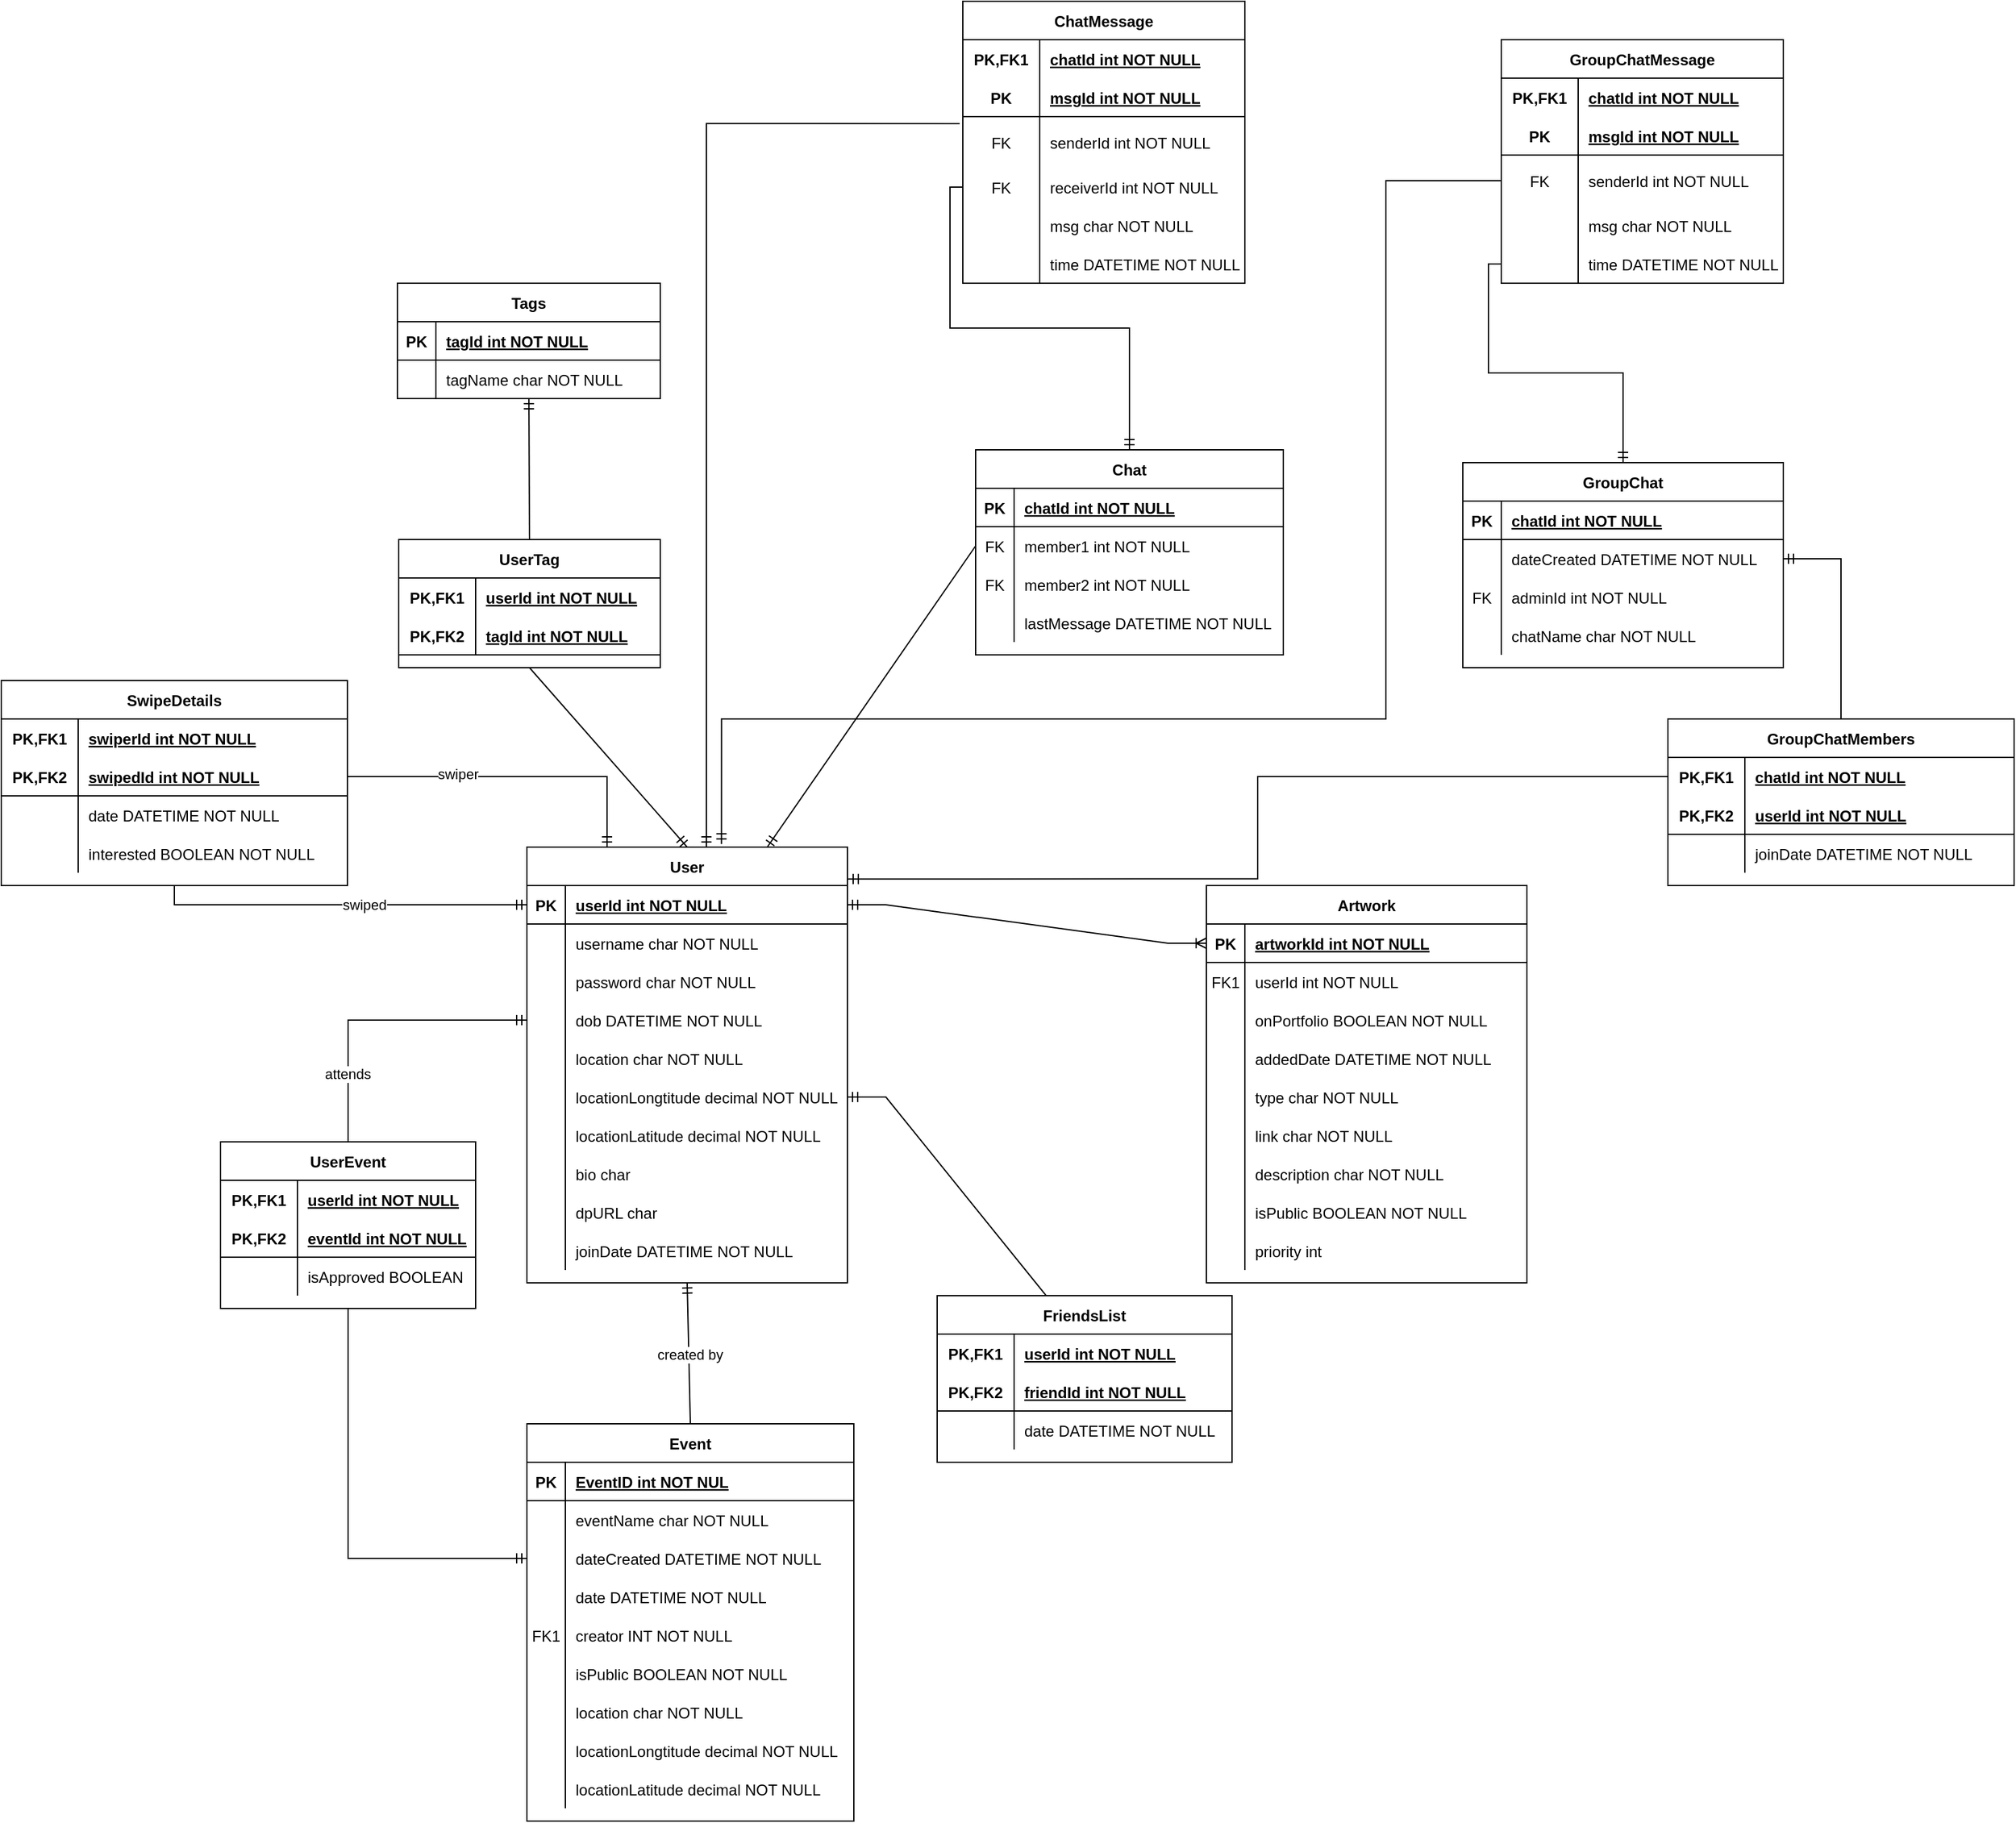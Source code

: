 <mxfile version="20.4.0" type="google"><diagram id="R2lEEEUBdFMjLlhIrx00" name="Page-1"><mxGraphModel grid="1" page="1" gridSize="10" guides="1" tooltips="1" connect="1" arrows="1" fold="1" pageScale="1" pageWidth="850" pageHeight="1100" math="0" shadow="0" extFonts="Permanent Marker^https://fonts.googleapis.com/css?family=Permanent+Marker"><root><mxCell id="0"/><mxCell id="1" parent="0"/><mxCell id="C-vyLk0tnHw3VtMMgP7b-2" value="Artwork" style="shape=table;startSize=30;container=1;collapsible=1;childLayout=tableLayout;fixedRows=1;rowLines=0;fontStyle=1;align=center;resizeLast=1;" vertex="1" parent="1"><mxGeometry x="570" y="160" width="250" height="310" as="geometry"/></mxCell><mxCell id="C-vyLk0tnHw3VtMMgP7b-3" value="" style="shape=partialRectangle;collapsible=0;dropTarget=0;pointerEvents=0;fillColor=none;points=[[0,0.5],[1,0.5]];portConstraint=eastwest;top=0;left=0;right=0;bottom=1;" vertex="1" parent="C-vyLk0tnHw3VtMMgP7b-2"><mxGeometry y="30" width="250" height="30" as="geometry"/></mxCell><mxCell id="C-vyLk0tnHw3VtMMgP7b-4" value="PK" style="shape=partialRectangle;overflow=hidden;connectable=0;fillColor=none;top=0;left=0;bottom=0;right=0;fontStyle=1;" vertex="1" parent="C-vyLk0tnHw3VtMMgP7b-3"><mxGeometry width="30" height="30" as="geometry"><mxRectangle width="30" height="30" as="alternateBounds"/></mxGeometry></mxCell><mxCell id="C-vyLk0tnHw3VtMMgP7b-5" value="artworkId int NOT NULL " style="shape=partialRectangle;overflow=hidden;connectable=0;fillColor=none;top=0;left=0;bottom=0;right=0;align=left;spacingLeft=6;fontStyle=5;" vertex="1" parent="C-vyLk0tnHw3VtMMgP7b-3"><mxGeometry x="30" width="220" height="30" as="geometry"><mxRectangle width="220" height="30" as="alternateBounds"/></mxGeometry></mxCell><mxCell id="C-vyLk0tnHw3VtMMgP7b-6" value="" style="shape=partialRectangle;collapsible=0;dropTarget=0;pointerEvents=0;fillColor=none;points=[[0,0.5],[1,0.5]];portConstraint=eastwest;top=0;left=0;right=0;bottom=0;" vertex="1" parent="C-vyLk0tnHw3VtMMgP7b-2"><mxGeometry y="60" width="250" height="30" as="geometry"/></mxCell><mxCell id="C-vyLk0tnHw3VtMMgP7b-7" value="FK1" style="shape=partialRectangle;overflow=hidden;connectable=0;fillColor=none;top=0;left=0;bottom=0;right=0;" vertex="1" parent="C-vyLk0tnHw3VtMMgP7b-6"><mxGeometry width="30" height="30" as="geometry"><mxRectangle width="30" height="30" as="alternateBounds"/></mxGeometry></mxCell><mxCell id="C-vyLk0tnHw3VtMMgP7b-8" value="userId int NOT NULL" style="shape=partialRectangle;overflow=hidden;connectable=0;fillColor=none;top=0;left=0;bottom=0;right=0;align=left;spacingLeft=6;" vertex="1" parent="C-vyLk0tnHw3VtMMgP7b-6"><mxGeometry x="30" width="220" height="30" as="geometry"><mxRectangle width="220" height="30" as="alternateBounds"/></mxGeometry></mxCell><mxCell id="C-vyLk0tnHw3VtMMgP7b-9" value="" style="shape=partialRectangle;collapsible=0;dropTarget=0;pointerEvents=0;fillColor=none;points=[[0,0.5],[1,0.5]];portConstraint=eastwest;top=0;left=0;right=0;bottom=0;" vertex="1" parent="C-vyLk0tnHw3VtMMgP7b-2"><mxGeometry y="90" width="250" height="30" as="geometry"/></mxCell><mxCell id="C-vyLk0tnHw3VtMMgP7b-10" value="" style="shape=partialRectangle;overflow=hidden;connectable=0;fillColor=none;top=0;left=0;bottom=0;right=0;" vertex="1" parent="C-vyLk0tnHw3VtMMgP7b-9"><mxGeometry width="30" height="30" as="geometry"><mxRectangle width="30" height="30" as="alternateBounds"/></mxGeometry></mxCell><mxCell id="C-vyLk0tnHw3VtMMgP7b-11" value="onPortfolio BOOLEAN NOT NULL" style="shape=partialRectangle;overflow=hidden;connectable=0;fillColor=none;top=0;left=0;bottom=0;right=0;align=left;spacingLeft=6;" vertex="1" parent="C-vyLk0tnHw3VtMMgP7b-9"><mxGeometry x="30" width="220" height="30" as="geometry"><mxRectangle width="220" height="30" as="alternateBounds"/></mxGeometry></mxCell><mxCell id="WMrXg6rWXkhUFiNwBgwu-18" value="" style="shape=partialRectangle;collapsible=0;dropTarget=0;pointerEvents=0;fillColor=none;points=[[0,0.5],[1,0.5]];portConstraint=eastwest;top=0;left=0;right=0;bottom=0;" vertex="1" parent="C-vyLk0tnHw3VtMMgP7b-2"><mxGeometry y="120" width="250" height="30" as="geometry"/></mxCell><mxCell id="WMrXg6rWXkhUFiNwBgwu-19" value="" style="shape=partialRectangle;overflow=hidden;connectable=0;fillColor=none;top=0;left=0;bottom=0;right=0;" vertex="1" parent="WMrXg6rWXkhUFiNwBgwu-18"><mxGeometry width="30" height="30" as="geometry"><mxRectangle width="30" height="30" as="alternateBounds"/></mxGeometry></mxCell><mxCell id="WMrXg6rWXkhUFiNwBgwu-20" value="addedDate DATETIME NOT NULL" style="shape=partialRectangle;overflow=hidden;connectable=0;fillColor=none;top=0;left=0;bottom=0;right=0;align=left;spacingLeft=6;" vertex="1" parent="WMrXg6rWXkhUFiNwBgwu-18"><mxGeometry x="30" width="220" height="30" as="geometry"><mxRectangle width="220" height="30" as="alternateBounds"/></mxGeometry></mxCell><mxCell id="WMrXg6rWXkhUFiNwBgwu-21" value="" style="shape=partialRectangle;collapsible=0;dropTarget=0;pointerEvents=0;fillColor=none;points=[[0,0.5],[1,0.5]];portConstraint=eastwest;top=0;left=0;right=0;bottom=0;" vertex="1" parent="C-vyLk0tnHw3VtMMgP7b-2"><mxGeometry y="150" width="250" height="30" as="geometry"/></mxCell><mxCell id="WMrXg6rWXkhUFiNwBgwu-22" value="" style="shape=partialRectangle;overflow=hidden;connectable=0;fillColor=none;top=0;left=0;bottom=0;right=0;" vertex="1" parent="WMrXg6rWXkhUFiNwBgwu-21"><mxGeometry width="30" height="30" as="geometry"><mxRectangle width="30" height="30" as="alternateBounds"/></mxGeometry></mxCell><mxCell id="WMrXg6rWXkhUFiNwBgwu-23" value="type char NOT NULL" style="shape=partialRectangle;overflow=hidden;connectable=0;fillColor=none;top=0;left=0;bottom=0;right=0;align=left;spacingLeft=6;" vertex="1" parent="WMrXg6rWXkhUFiNwBgwu-21"><mxGeometry x="30" width="220" height="30" as="geometry"><mxRectangle width="220" height="30" as="alternateBounds"/></mxGeometry></mxCell><mxCell id="WMrXg6rWXkhUFiNwBgwu-24" value="" style="shape=partialRectangle;collapsible=0;dropTarget=0;pointerEvents=0;fillColor=none;points=[[0,0.5],[1,0.5]];portConstraint=eastwest;top=0;left=0;right=0;bottom=0;" vertex="1" parent="C-vyLk0tnHw3VtMMgP7b-2"><mxGeometry y="180" width="250" height="30" as="geometry"/></mxCell><mxCell id="WMrXg6rWXkhUFiNwBgwu-25" value="" style="shape=partialRectangle;overflow=hidden;connectable=0;fillColor=none;top=0;left=0;bottom=0;right=0;" vertex="1" parent="WMrXg6rWXkhUFiNwBgwu-24"><mxGeometry width="30" height="30" as="geometry"><mxRectangle width="30" height="30" as="alternateBounds"/></mxGeometry></mxCell><mxCell id="WMrXg6rWXkhUFiNwBgwu-26" value="link char NOT NULL" style="shape=partialRectangle;overflow=hidden;connectable=0;fillColor=none;top=0;left=0;bottom=0;right=0;align=left;spacingLeft=6;" vertex="1" parent="WMrXg6rWXkhUFiNwBgwu-24"><mxGeometry x="30" width="220" height="30" as="geometry"><mxRectangle width="220" height="30" as="alternateBounds"/></mxGeometry></mxCell><mxCell id="WMrXg6rWXkhUFiNwBgwu-27" value="" style="shape=partialRectangle;collapsible=0;dropTarget=0;pointerEvents=0;fillColor=none;points=[[0,0.5],[1,0.5]];portConstraint=eastwest;top=0;left=0;right=0;bottom=0;" vertex="1" parent="C-vyLk0tnHw3VtMMgP7b-2"><mxGeometry y="210" width="250" height="30" as="geometry"/></mxCell><mxCell id="WMrXg6rWXkhUFiNwBgwu-28" value="" style="shape=partialRectangle;overflow=hidden;connectable=0;fillColor=none;top=0;left=0;bottom=0;right=0;" vertex="1" parent="WMrXg6rWXkhUFiNwBgwu-27"><mxGeometry width="30" height="30" as="geometry"><mxRectangle width="30" height="30" as="alternateBounds"/></mxGeometry></mxCell><mxCell id="WMrXg6rWXkhUFiNwBgwu-29" value="description char NOT NULL" style="shape=partialRectangle;overflow=hidden;connectable=0;fillColor=none;top=0;left=0;bottom=0;right=0;align=left;spacingLeft=6;" vertex="1" parent="WMrXg6rWXkhUFiNwBgwu-27"><mxGeometry x="30" width="220" height="30" as="geometry"><mxRectangle width="220" height="30" as="alternateBounds"/></mxGeometry></mxCell><mxCell id="WSbpHOsUSznrXB1yClIJ-4" value="" style="shape=partialRectangle;collapsible=0;dropTarget=0;pointerEvents=0;fillColor=none;points=[[0,0.5],[1,0.5]];portConstraint=eastwest;top=0;left=0;right=0;bottom=0;" vertex="1" parent="C-vyLk0tnHw3VtMMgP7b-2"><mxGeometry y="240" width="250" height="30" as="geometry"/></mxCell><mxCell id="WSbpHOsUSznrXB1yClIJ-5" value="" style="shape=partialRectangle;overflow=hidden;connectable=0;fillColor=none;top=0;left=0;bottom=0;right=0;" vertex="1" parent="WSbpHOsUSznrXB1yClIJ-4"><mxGeometry width="30" height="30" as="geometry"><mxRectangle width="30" height="30" as="alternateBounds"/></mxGeometry></mxCell><mxCell id="WSbpHOsUSznrXB1yClIJ-6" value="isPublic BOOLEAN NOT NULL" style="shape=partialRectangle;overflow=hidden;connectable=0;fillColor=none;top=0;left=0;bottom=0;right=0;align=left;spacingLeft=6;" vertex="1" parent="WSbpHOsUSznrXB1yClIJ-4"><mxGeometry x="30" width="220" height="30" as="geometry"><mxRectangle width="220" height="30" as="alternateBounds"/></mxGeometry></mxCell><mxCell id="WSbpHOsUSznrXB1yClIJ-7" value="" style="shape=partialRectangle;collapsible=0;dropTarget=0;pointerEvents=0;fillColor=none;points=[[0,0.5],[1,0.5]];portConstraint=eastwest;top=0;left=0;right=0;bottom=0;" vertex="1" parent="C-vyLk0tnHw3VtMMgP7b-2"><mxGeometry y="270" width="250" height="30" as="geometry"/></mxCell><mxCell id="WSbpHOsUSznrXB1yClIJ-8" value="" style="shape=partialRectangle;overflow=hidden;connectable=0;fillColor=none;top=0;left=0;bottom=0;right=0;" vertex="1" parent="WSbpHOsUSznrXB1yClIJ-7"><mxGeometry width="30" height="30" as="geometry"><mxRectangle width="30" height="30" as="alternateBounds"/></mxGeometry></mxCell><mxCell id="WSbpHOsUSznrXB1yClIJ-9" value="priority int " style="shape=partialRectangle;overflow=hidden;connectable=0;fillColor=none;top=0;left=0;bottom=0;right=0;align=left;spacingLeft=6;" vertex="1" parent="WSbpHOsUSznrXB1yClIJ-7"><mxGeometry x="30" width="220" height="30" as="geometry"><mxRectangle width="220" height="30" as="alternateBounds"/></mxGeometry></mxCell><mxCell id="C-vyLk0tnHw3VtMMgP7b-23" value="User" style="shape=table;startSize=30;container=1;collapsible=1;childLayout=tableLayout;fixedRows=1;rowLines=0;fontStyle=1;align=center;resizeLast=1;" vertex="1" parent="1"><mxGeometry x="40" y="130" width="250" height="340" as="geometry"><mxRectangle x="120" y="120" width="70" height="30" as="alternateBounds"/></mxGeometry></mxCell><mxCell id="C-vyLk0tnHw3VtMMgP7b-24" value="" style="shape=partialRectangle;collapsible=0;dropTarget=0;pointerEvents=0;fillColor=none;points=[[0,0.5],[1,0.5]];portConstraint=eastwest;top=0;left=0;right=0;bottom=1;" vertex="1" parent="C-vyLk0tnHw3VtMMgP7b-23"><mxGeometry y="30" width="250" height="30" as="geometry"/></mxCell><mxCell id="C-vyLk0tnHw3VtMMgP7b-25" value="PK" style="shape=partialRectangle;overflow=hidden;connectable=0;fillColor=none;top=0;left=0;bottom=0;right=0;fontStyle=1;" vertex="1" parent="C-vyLk0tnHw3VtMMgP7b-24"><mxGeometry width="30" height="30" as="geometry"><mxRectangle width="30" height="30" as="alternateBounds"/></mxGeometry></mxCell><mxCell id="C-vyLk0tnHw3VtMMgP7b-26" value="userId int NOT NULL " style="shape=partialRectangle;overflow=hidden;connectable=0;fillColor=none;top=0;left=0;bottom=0;right=0;align=left;spacingLeft=6;fontStyle=5;" vertex="1" parent="C-vyLk0tnHw3VtMMgP7b-24"><mxGeometry x="30" width="220" height="30" as="geometry"><mxRectangle width="220" height="30" as="alternateBounds"/></mxGeometry></mxCell><mxCell id="C-vyLk0tnHw3VtMMgP7b-27" value="" style="shape=partialRectangle;collapsible=0;dropTarget=0;pointerEvents=0;fillColor=none;points=[[0,0.5],[1,0.5]];portConstraint=eastwest;top=0;left=0;right=0;bottom=0;" vertex="1" parent="C-vyLk0tnHw3VtMMgP7b-23"><mxGeometry y="60" width="250" height="30" as="geometry"/></mxCell><mxCell id="C-vyLk0tnHw3VtMMgP7b-28" value="" style="shape=partialRectangle;overflow=hidden;connectable=0;fillColor=none;top=0;left=0;bottom=0;right=0;" vertex="1" parent="C-vyLk0tnHw3VtMMgP7b-27"><mxGeometry width="30" height="30" as="geometry"><mxRectangle width="30" height="30" as="alternateBounds"/></mxGeometry></mxCell><mxCell id="C-vyLk0tnHw3VtMMgP7b-29" value="username char NOT NULL" style="shape=partialRectangle;overflow=hidden;connectable=0;fillColor=none;top=0;left=0;bottom=0;right=0;align=left;spacingLeft=6;" vertex="1" parent="C-vyLk0tnHw3VtMMgP7b-27"><mxGeometry x="30" width="220" height="30" as="geometry"><mxRectangle width="220" height="30" as="alternateBounds"/></mxGeometry></mxCell><mxCell id="WMrXg6rWXkhUFiNwBgwu-1" value="" style="shape=partialRectangle;collapsible=0;dropTarget=0;pointerEvents=0;fillColor=none;points=[[0,0.5],[1,0.5]];portConstraint=eastwest;top=0;left=0;right=0;bottom=0;" vertex="1" parent="C-vyLk0tnHw3VtMMgP7b-23"><mxGeometry y="90" width="250" height="30" as="geometry"/></mxCell><mxCell id="WMrXg6rWXkhUFiNwBgwu-2" value="" style="shape=partialRectangle;overflow=hidden;connectable=0;fillColor=none;top=0;left=0;bottom=0;right=0;" vertex="1" parent="WMrXg6rWXkhUFiNwBgwu-1"><mxGeometry width="30" height="30" as="geometry"><mxRectangle width="30" height="30" as="alternateBounds"/></mxGeometry></mxCell><mxCell id="WMrXg6rWXkhUFiNwBgwu-3" value="password char NOT NULL" style="shape=partialRectangle;overflow=hidden;connectable=0;fillColor=none;top=0;left=0;bottom=0;right=0;align=left;spacingLeft=6;" vertex="1" parent="WMrXg6rWXkhUFiNwBgwu-1"><mxGeometry x="30" width="220" height="30" as="geometry"><mxRectangle width="220" height="30" as="alternateBounds"/></mxGeometry></mxCell><mxCell id="WMrXg6rWXkhUFiNwBgwu-4" value="" style="shape=partialRectangle;collapsible=0;dropTarget=0;pointerEvents=0;fillColor=none;points=[[0,0.5],[1,0.5]];portConstraint=eastwest;top=0;left=0;right=0;bottom=0;" vertex="1" parent="C-vyLk0tnHw3VtMMgP7b-23"><mxGeometry y="120" width="250" height="30" as="geometry"/></mxCell><mxCell id="WMrXg6rWXkhUFiNwBgwu-5" value="" style="shape=partialRectangle;overflow=hidden;connectable=0;fillColor=none;top=0;left=0;bottom=0;right=0;" vertex="1" parent="WMrXg6rWXkhUFiNwBgwu-4"><mxGeometry width="30" height="30" as="geometry"><mxRectangle width="30" height="30" as="alternateBounds"/></mxGeometry></mxCell><mxCell id="WMrXg6rWXkhUFiNwBgwu-6" value="dob DATETIME NOT NULL" style="shape=partialRectangle;overflow=hidden;connectable=0;fillColor=none;top=0;left=0;bottom=0;right=0;align=left;spacingLeft=6;" vertex="1" parent="WMrXg6rWXkhUFiNwBgwu-4"><mxGeometry x="30" width="220" height="30" as="geometry"><mxRectangle width="220" height="30" as="alternateBounds"/></mxGeometry></mxCell><mxCell id="WMrXg6rWXkhUFiNwBgwu-7" value="" style="shape=partialRectangle;collapsible=0;dropTarget=0;pointerEvents=0;fillColor=none;points=[[0,0.5],[1,0.5]];portConstraint=eastwest;top=0;left=0;right=0;bottom=0;" vertex="1" parent="C-vyLk0tnHw3VtMMgP7b-23"><mxGeometry y="150" width="250" height="30" as="geometry"/></mxCell><mxCell id="WMrXg6rWXkhUFiNwBgwu-8" value="" style="shape=partialRectangle;overflow=hidden;connectable=0;fillColor=none;top=0;left=0;bottom=0;right=0;" vertex="1" parent="WMrXg6rWXkhUFiNwBgwu-7"><mxGeometry width="30" height="30" as="geometry"><mxRectangle width="30" height="30" as="alternateBounds"/></mxGeometry></mxCell><mxCell id="WMrXg6rWXkhUFiNwBgwu-9" value="location char NOT NULL" style="shape=partialRectangle;overflow=hidden;connectable=0;fillColor=none;top=0;left=0;bottom=0;right=0;align=left;spacingLeft=6;" vertex="1" parent="WMrXg6rWXkhUFiNwBgwu-7"><mxGeometry x="30" width="220" height="30" as="geometry"><mxRectangle width="220" height="30" as="alternateBounds"/></mxGeometry></mxCell><mxCell id="WMrXg6rWXkhUFiNwBgwu-10" value="" style="shape=partialRectangle;collapsible=0;dropTarget=0;pointerEvents=0;fillColor=none;points=[[0,0.5],[1,0.5]];portConstraint=eastwest;top=0;left=0;right=0;bottom=0;" vertex="1" parent="C-vyLk0tnHw3VtMMgP7b-23"><mxGeometry y="180" width="250" height="30" as="geometry"/></mxCell><mxCell id="WMrXg6rWXkhUFiNwBgwu-11" value="" style="shape=partialRectangle;overflow=hidden;connectable=0;fillColor=none;top=0;left=0;bottom=0;right=0;" vertex="1" parent="WMrXg6rWXkhUFiNwBgwu-10"><mxGeometry width="30" height="30" as="geometry"><mxRectangle width="30" height="30" as="alternateBounds"/></mxGeometry></mxCell><mxCell id="WMrXg6rWXkhUFiNwBgwu-12" value="locationLongtitude decimal NOT NULL" style="shape=partialRectangle;overflow=hidden;connectable=0;fillColor=none;top=0;left=0;bottom=0;right=0;align=left;spacingLeft=6;" vertex="1" parent="WMrXg6rWXkhUFiNwBgwu-10"><mxGeometry x="30" width="220" height="30" as="geometry"><mxRectangle width="220" height="30" as="alternateBounds"/></mxGeometry></mxCell><mxCell id="WMrXg6rWXkhUFiNwBgwu-13" value="" style="shape=partialRectangle;collapsible=0;dropTarget=0;pointerEvents=0;fillColor=none;points=[[0,0.5],[1,0.5]];portConstraint=eastwest;top=0;left=0;right=0;bottom=0;" vertex="1" parent="C-vyLk0tnHw3VtMMgP7b-23"><mxGeometry y="210" width="250" height="30" as="geometry"/></mxCell><mxCell id="WMrXg6rWXkhUFiNwBgwu-14" value="" style="shape=partialRectangle;overflow=hidden;connectable=0;fillColor=none;top=0;left=0;bottom=0;right=0;" vertex="1" parent="WMrXg6rWXkhUFiNwBgwu-13"><mxGeometry width="30" height="30" as="geometry"><mxRectangle width="30" height="30" as="alternateBounds"/></mxGeometry></mxCell><mxCell id="WMrXg6rWXkhUFiNwBgwu-15" value="locationLatitude decimal NOT NULL" style="shape=partialRectangle;overflow=hidden;connectable=0;fillColor=none;top=0;left=0;bottom=0;right=0;align=left;spacingLeft=6;" vertex="1" parent="WMrXg6rWXkhUFiNwBgwu-13"><mxGeometry x="30" width="220" height="30" as="geometry"><mxRectangle width="220" height="30" as="alternateBounds"/></mxGeometry></mxCell><mxCell id="WSbpHOsUSznrXB1yClIJ-196" value="" style="shape=partialRectangle;collapsible=0;dropTarget=0;pointerEvents=0;fillColor=none;points=[[0,0.5],[1,0.5]];portConstraint=eastwest;top=0;left=0;right=0;bottom=0;" vertex="1" parent="C-vyLk0tnHw3VtMMgP7b-23"><mxGeometry y="240" width="250" height="30" as="geometry"/></mxCell><mxCell id="WSbpHOsUSznrXB1yClIJ-197" value="" style="shape=partialRectangle;overflow=hidden;connectable=0;fillColor=none;top=0;left=0;bottom=0;right=0;" vertex="1" parent="WSbpHOsUSznrXB1yClIJ-196"><mxGeometry width="30" height="30" as="geometry"><mxRectangle width="30" height="30" as="alternateBounds"/></mxGeometry></mxCell><mxCell id="WSbpHOsUSznrXB1yClIJ-198" value="bio char" style="shape=partialRectangle;overflow=hidden;connectable=0;fillColor=none;top=0;left=0;bottom=0;right=0;align=left;spacingLeft=6;" vertex="1" parent="WSbpHOsUSznrXB1yClIJ-196"><mxGeometry x="30" width="220" height="30" as="geometry"><mxRectangle width="220" height="30" as="alternateBounds"/></mxGeometry></mxCell><mxCell id="WSbpHOsUSznrXB1yClIJ-208" value="" style="shape=partialRectangle;collapsible=0;dropTarget=0;pointerEvents=0;fillColor=none;points=[[0,0.5],[1,0.5]];portConstraint=eastwest;top=0;left=0;right=0;bottom=0;" vertex="1" parent="C-vyLk0tnHw3VtMMgP7b-23"><mxGeometry y="270" width="250" height="30" as="geometry"/></mxCell><mxCell id="WSbpHOsUSznrXB1yClIJ-209" value="" style="shape=partialRectangle;overflow=hidden;connectable=0;fillColor=none;top=0;left=0;bottom=0;right=0;" vertex="1" parent="WSbpHOsUSznrXB1yClIJ-208"><mxGeometry width="30" height="30" as="geometry"><mxRectangle width="30" height="30" as="alternateBounds"/></mxGeometry></mxCell><mxCell id="WSbpHOsUSznrXB1yClIJ-210" value="dpURL char" style="shape=partialRectangle;overflow=hidden;connectable=0;fillColor=none;top=0;left=0;bottom=0;right=0;align=left;spacingLeft=6;" vertex="1" parent="WSbpHOsUSznrXB1yClIJ-208"><mxGeometry x="30" width="220" height="30" as="geometry"><mxRectangle width="220" height="30" as="alternateBounds"/></mxGeometry></mxCell><mxCell id="WSbpHOsUSznrXB1yClIJ-211" value="" style="shape=partialRectangle;collapsible=0;dropTarget=0;pointerEvents=0;fillColor=none;points=[[0,0.5],[1,0.5]];portConstraint=eastwest;top=0;left=0;right=0;bottom=0;" vertex="1" parent="C-vyLk0tnHw3VtMMgP7b-23"><mxGeometry y="300" width="250" height="30" as="geometry"/></mxCell><mxCell id="WSbpHOsUSznrXB1yClIJ-212" value="" style="shape=partialRectangle;overflow=hidden;connectable=0;fillColor=none;top=0;left=0;bottom=0;right=0;" vertex="1" parent="WSbpHOsUSznrXB1yClIJ-211"><mxGeometry width="30" height="30" as="geometry"><mxRectangle width="30" height="30" as="alternateBounds"/></mxGeometry></mxCell><mxCell id="WSbpHOsUSznrXB1yClIJ-213" value="joinDate DATETIME NOT NULL" style="shape=partialRectangle;overflow=hidden;connectable=0;fillColor=none;top=0;left=0;bottom=0;right=0;align=left;spacingLeft=6;" vertex="1" parent="WSbpHOsUSznrXB1yClIJ-211"><mxGeometry x="30" width="220" height="30" as="geometry"><mxRectangle width="220" height="30" as="alternateBounds"/></mxGeometry></mxCell><mxCell id="WMrXg6rWXkhUFiNwBgwu-17" value="" style="edgeStyle=entityRelationEdgeStyle;fontSize=12;html=1;endArrow=ERoneToMany;startArrow=ERmandOne;rounded=0;exitX=1;exitY=0.5;exitDx=0;exitDy=0;entryX=0;entryY=0.5;entryDx=0;entryDy=0;" edge="1" parent="1" source="C-vyLk0tnHw3VtMMgP7b-24" target="C-vyLk0tnHw3VtMMgP7b-3"><mxGeometry width="100" height="100" relative="1" as="geometry"><mxPoint x="370" y="330" as="sourcePoint"/><mxPoint x="430" y="165" as="targetPoint"/></mxGeometry></mxCell><mxCell id="WMrXg6rWXkhUFiNwBgwu-30" value="Tags" style="shape=table;startSize=30;container=1;collapsible=1;childLayout=tableLayout;fixedRows=1;rowLines=0;fontStyle=1;align=center;resizeLast=1;" vertex="1" parent="1"><mxGeometry x="-61" y="-310" width="205" height="90" as="geometry"/></mxCell><mxCell id="WMrXg6rWXkhUFiNwBgwu-31" value="" style="shape=tableRow;horizontal=0;startSize=0;swimlaneHead=0;swimlaneBody=0;fillColor=none;collapsible=0;dropTarget=0;points=[[0,0.5],[1,0.5]];portConstraint=eastwest;top=0;left=0;right=0;bottom=1;" vertex="1" parent="WMrXg6rWXkhUFiNwBgwu-30"><mxGeometry y="30" width="205" height="30" as="geometry"/></mxCell><mxCell id="WMrXg6rWXkhUFiNwBgwu-32" value="PK" style="shape=partialRectangle;connectable=0;fillColor=none;top=0;left=0;bottom=0;right=0;fontStyle=1;overflow=hidden;" vertex="1" parent="WMrXg6rWXkhUFiNwBgwu-31"><mxGeometry width="30" height="30" as="geometry"><mxRectangle width="30" height="30" as="alternateBounds"/></mxGeometry></mxCell><mxCell id="WMrXg6rWXkhUFiNwBgwu-33" value="tagId int NOT NULL" style="shape=partialRectangle;connectable=0;fillColor=none;top=0;left=0;bottom=0;right=0;align=left;spacingLeft=6;fontStyle=5;overflow=hidden;" vertex="1" parent="WMrXg6rWXkhUFiNwBgwu-31"><mxGeometry x="30" width="175" height="30" as="geometry"><mxRectangle width="175" height="30" as="alternateBounds"/></mxGeometry></mxCell><mxCell id="WMrXg6rWXkhUFiNwBgwu-34" value="" style="shape=tableRow;horizontal=0;startSize=0;swimlaneHead=0;swimlaneBody=0;fillColor=none;collapsible=0;dropTarget=0;points=[[0,0.5],[1,0.5]];portConstraint=eastwest;top=0;left=0;right=0;bottom=0;" vertex="1" parent="WMrXg6rWXkhUFiNwBgwu-30"><mxGeometry y="60" width="205" height="30" as="geometry"/></mxCell><mxCell id="WMrXg6rWXkhUFiNwBgwu-35" value="" style="shape=partialRectangle;connectable=0;fillColor=none;top=0;left=0;bottom=0;right=0;editable=1;overflow=hidden;" vertex="1" parent="WMrXg6rWXkhUFiNwBgwu-34"><mxGeometry width="30" height="30" as="geometry"><mxRectangle width="30" height="30" as="alternateBounds"/></mxGeometry></mxCell><mxCell id="WMrXg6rWXkhUFiNwBgwu-36" value="tagName char NOT NULL" style="shape=partialRectangle;connectable=0;fillColor=none;top=0;left=0;bottom=0;right=0;align=left;spacingLeft=6;overflow=hidden;" vertex="1" parent="WMrXg6rWXkhUFiNwBgwu-34"><mxGeometry x="30" width="175" height="30" as="geometry"><mxRectangle width="175" height="30" as="alternateBounds"/></mxGeometry></mxCell><mxCell id="WMrXg6rWXkhUFiNwBgwu-62" value="UserTag" style="shape=table;startSize=30;container=1;collapsible=1;childLayout=tableLayout;fixedRows=1;rowLines=0;fontStyle=1;align=center;resizeLast=1;" vertex="1" parent="1"><mxGeometry x="-60" y="-110" width="204" height="100" as="geometry"/></mxCell><mxCell id="WMrXg6rWXkhUFiNwBgwu-63" value="" style="shape=tableRow;horizontal=0;startSize=0;swimlaneHead=0;swimlaneBody=0;fillColor=none;collapsible=0;dropTarget=0;points=[[0,0.5],[1,0.5]];portConstraint=eastwest;top=0;left=0;right=0;bottom=0;" vertex="1" parent="WMrXg6rWXkhUFiNwBgwu-62"><mxGeometry y="30" width="204" height="30" as="geometry"/></mxCell><mxCell id="WMrXg6rWXkhUFiNwBgwu-64" value="PK,FK1" style="shape=partialRectangle;connectable=0;fillColor=none;top=0;left=0;bottom=0;right=0;fontStyle=1;overflow=hidden;" vertex="1" parent="WMrXg6rWXkhUFiNwBgwu-63"><mxGeometry width="60" height="30" as="geometry"><mxRectangle width="60" height="30" as="alternateBounds"/></mxGeometry></mxCell><mxCell id="WMrXg6rWXkhUFiNwBgwu-65" value="userId int NOT NULL" style="shape=partialRectangle;connectable=0;fillColor=none;top=0;left=0;bottom=0;right=0;align=left;spacingLeft=6;fontStyle=5;overflow=hidden;" vertex="1" parent="WMrXg6rWXkhUFiNwBgwu-63"><mxGeometry x="60" width="144" height="30" as="geometry"><mxRectangle width="144" height="30" as="alternateBounds"/></mxGeometry></mxCell><mxCell id="WMrXg6rWXkhUFiNwBgwu-66" value="" style="shape=tableRow;horizontal=0;startSize=0;swimlaneHead=0;swimlaneBody=0;fillColor=none;collapsible=0;dropTarget=0;points=[[0,0.5],[1,0.5]];portConstraint=eastwest;top=0;left=0;right=0;bottom=1;" vertex="1" parent="WMrXg6rWXkhUFiNwBgwu-62"><mxGeometry y="60" width="204" height="30" as="geometry"/></mxCell><mxCell id="WMrXg6rWXkhUFiNwBgwu-67" value="PK,FK2" style="shape=partialRectangle;connectable=0;fillColor=none;top=0;left=0;bottom=0;right=0;fontStyle=1;overflow=hidden;" vertex="1" parent="WMrXg6rWXkhUFiNwBgwu-66"><mxGeometry width="60" height="30" as="geometry"><mxRectangle width="60" height="30" as="alternateBounds"/></mxGeometry></mxCell><mxCell id="WMrXg6rWXkhUFiNwBgwu-68" value="tagId int NOT NULL" style="shape=partialRectangle;connectable=0;fillColor=none;top=0;left=0;bottom=0;right=0;align=left;spacingLeft=6;fontStyle=5;overflow=hidden;" vertex="1" parent="WMrXg6rWXkhUFiNwBgwu-66"><mxGeometry x="60" width="144" height="30" as="geometry"><mxRectangle width="144" height="30" as="alternateBounds"/></mxGeometry></mxCell><mxCell id="WMrXg6rWXkhUFiNwBgwu-76" value="" style="fontSize=12;html=1;endArrow=ERmandOne;rounded=0;entryX=0.5;entryY=0;entryDx=0;entryDy=0;exitX=0.5;exitY=1;exitDx=0;exitDy=0;" edge="1" parent="1" source="WMrXg6rWXkhUFiNwBgwu-62" target="C-vyLk0tnHw3VtMMgP7b-23"><mxGeometry width="100" height="100" relative="1" as="geometry"><mxPoint x="160" as="sourcePoint"/><mxPoint x="160" as="targetPoint"/></mxGeometry></mxCell><mxCell id="WMrXg6rWXkhUFiNwBgwu-78" value="" style="fontSize=12;html=1;endArrow=ERmandOne;rounded=0;exitX=0.5;exitY=0;exitDx=0;exitDy=0;" edge="1" parent="1" source="WMrXg6rWXkhUFiNwBgwu-62" target="WMrXg6rWXkhUFiNwBgwu-34"><mxGeometry width="100" height="100" relative="1" as="geometry"><mxPoint x="90" y="-110" as="sourcePoint"/><mxPoint x="180" y="-210" as="targetPoint"/></mxGeometry></mxCell><mxCell id="WMrXg6rWXkhUFiNwBgwu-79" value="Event" style="shape=table;startSize=30;container=1;collapsible=1;childLayout=tableLayout;fixedRows=1;rowLines=0;fontStyle=1;align=center;resizeLast=1;" vertex="1" parent="1"><mxGeometry x="40" y="580" width="255" height="310" as="geometry"/></mxCell><mxCell id="WMrXg6rWXkhUFiNwBgwu-80" value="" style="shape=tableRow;horizontal=0;startSize=0;swimlaneHead=0;swimlaneBody=0;fillColor=none;collapsible=0;dropTarget=0;points=[[0,0.5],[1,0.5]];portConstraint=eastwest;top=0;left=0;right=0;bottom=1;" vertex="1" parent="WMrXg6rWXkhUFiNwBgwu-79"><mxGeometry y="30" width="255" height="30" as="geometry"/></mxCell><mxCell id="WMrXg6rWXkhUFiNwBgwu-81" value="PK" style="shape=partialRectangle;connectable=0;fillColor=none;top=0;left=0;bottom=0;right=0;fontStyle=1;overflow=hidden;" vertex="1" parent="WMrXg6rWXkhUFiNwBgwu-80"><mxGeometry width="30" height="30" as="geometry"><mxRectangle width="30" height="30" as="alternateBounds"/></mxGeometry></mxCell><mxCell id="WMrXg6rWXkhUFiNwBgwu-82" value="EventID int NOT NUL" style="shape=partialRectangle;connectable=0;fillColor=none;top=0;left=0;bottom=0;right=0;align=left;spacingLeft=6;fontStyle=5;overflow=hidden;" vertex="1" parent="WMrXg6rWXkhUFiNwBgwu-80"><mxGeometry x="30" width="225" height="30" as="geometry"><mxRectangle width="225" height="30" as="alternateBounds"/></mxGeometry></mxCell><mxCell id="WMrXg6rWXkhUFiNwBgwu-83" value="" style="shape=tableRow;horizontal=0;startSize=0;swimlaneHead=0;swimlaneBody=0;fillColor=none;collapsible=0;dropTarget=0;points=[[0,0.5],[1,0.5]];portConstraint=eastwest;top=0;left=0;right=0;bottom=0;" vertex="1" parent="WMrXg6rWXkhUFiNwBgwu-79"><mxGeometry y="60" width="255" height="30" as="geometry"/></mxCell><mxCell id="WMrXg6rWXkhUFiNwBgwu-84" value="" style="shape=partialRectangle;connectable=0;fillColor=none;top=0;left=0;bottom=0;right=0;editable=1;overflow=hidden;" vertex="1" parent="WMrXg6rWXkhUFiNwBgwu-83"><mxGeometry width="30" height="30" as="geometry"><mxRectangle width="30" height="30" as="alternateBounds"/></mxGeometry></mxCell><mxCell id="WMrXg6rWXkhUFiNwBgwu-85" value="eventName char NOT NULL" style="shape=partialRectangle;connectable=0;fillColor=none;top=0;left=0;bottom=0;right=0;align=left;spacingLeft=6;overflow=hidden;" vertex="1" parent="WMrXg6rWXkhUFiNwBgwu-83"><mxGeometry x="30" width="225" height="30" as="geometry"><mxRectangle width="225" height="30" as="alternateBounds"/></mxGeometry></mxCell><mxCell id="WMrXg6rWXkhUFiNwBgwu-86" value="" style="shape=tableRow;horizontal=0;startSize=0;swimlaneHead=0;swimlaneBody=0;fillColor=none;collapsible=0;dropTarget=0;points=[[0,0.5],[1,0.5]];portConstraint=eastwest;top=0;left=0;right=0;bottom=0;" vertex="1" parent="WMrXg6rWXkhUFiNwBgwu-79"><mxGeometry y="90" width="255" height="30" as="geometry"/></mxCell><mxCell id="WMrXg6rWXkhUFiNwBgwu-87" value="" style="shape=partialRectangle;connectable=0;fillColor=none;top=0;left=0;bottom=0;right=0;editable=1;overflow=hidden;" vertex="1" parent="WMrXg6rWXkhUFiNwBgwu-86"><mxGeometry width="30" height="30" as="geometry"><mxRectangle width="30" height="30" as="alternateBounds"/></mxGeometry></mxCell><mxCell id="WMrXg6rWXkhUFiNwBgwu-88" value="dateCreated DATETIME NOT NULL" style="shape=partialRectangle;connectable=0;fillColor=none;top=0;left=0;bottom=0;right=0;align=left;spacingLeft=6;overflow=hidden;" vertex="1" parent="WMrXg6rWXkhUFiNwBgwu-86"><mxGeometry x="30" width="225" height="30" as="geometry"><mxRectangle width="225" height="30" as="alternateBounds"/></mxGeometry></mxCell><mxCell id="WMrXg6rWXkhUFiNwBgwu-89" value="" style="shape=tableRow;horizontal=0;startSize=0;swimlaneHead=0;swimlaneBody=0;fillColor=none;collapsible=0;dropTarget=0;points=[[0,0.5],[1,0.5]];portConstraint=eastwest;top=0;left=0;right=0;bottom=0;" vertex="1" parent="WMrXg6rWXkhUFiNwBgwu-79"><mxGeometry y="120" width="255" height="30" as="geometry"/></mxCell><mxCell id="WMrXg6rWXkhUFiNwBgwu-90" value="" style="shape=partialRectangle;connectable=0;fillColor=none;top=0;left=0;bottom=0;right=0;editable=1;overflow=hidden;" vertex="1" parent="WMrXg6rWXkhUFiNwBgwu-89"><mxGeometry width="30" height="30" as="geometry"><mxRectangle width="30" height="30" as="alternateBounds"/></mxGeometry></mxCell><mxCell id="WMrXg6rWXkhUFiNwBgwu-91" value="date DATETIME NOT NULL" style="shape=partialRectangle;connectable=0;fillColor=none;top=0;left=0;bottom=0;right=0;align=left;spacingLeft=6;overflow=hidden;" vertex="1" parent="WMrXg6rWXkhUFiNwBgwu-89"><mxGeometry x="30" width="225" height="30" as="geometry"><mxRectangle width="225" height="30" as="alternateBounds"/></mxGeometry></mxCell><mxCell id="WMrXg6rWXkhUFiNwBgwu-92" value="" style="shape=tableRow;horizontal=0;startSize=0;swimlaneHead=0;swimlaneBody=0;fillColor=none;collapsible=0;dropTarget=0;points=[[0,0.5],[1,0.5]];portConstraint=eastwest;top=0;left=0;right=0;bottom=0;" vertex="1" parent="WMrXg6rWXkhUFiNwBgwu-79"><mxGeometry y="150" width="255" height="30" as="geometry"/></mxCell><mxCell id="WMrXg6rWXkhUFiNwBgwu-93" value="FK1" style="shape=partialRectangle;connectable=0;fillColor=none;top=0;left=0;bottom=0;right=0;editable=1;overflow=hidden;" vertex="1" parent="WMrXg6rWXkhUFiNwBgwu-92"><mxGeometry width="30" height="30" as="geometry"><mxRectangle width="30" height="30" as="alternateBounds"/></mxGeometry></mxCell><mxCell id="WMrXg6rWXkhUFiNwBgwu-94" value="creator INT NOT NULL" style="shape=partialRectangle;connectable=0;fillColor=none;top=0;left=0;bottom=0;right=0;align=left;spacingLeft=6;overflow=hidden;" vertex="1" parent="WMrXg6rWXkhUFiNwBgwu-92"><mxGeometry x="30" width="225" height="30" as="geometry"><mxRectangle width="225" height="30" as="alternateBounds"/></mxGeometry></mxCell><mxCell id="WMrXg6rWXkhUFiNwBgwu-118" value="" style="shape=tableRow;horizontal=0;startSize=0;swimlaneHead=0;swimlaneBody=0;fillColor=none;collapsible=0;dropTarget=0;points=[[0,0.5],[1,0.5]];portConstraint=eastwest;top=0;left=0;right=0;bottom=0;" vertex="1" parent="WMrXg6rWXkhUFiNwBgwu-79"><mxGeometry y="180" width="255" height="30" as="geometry"/></mxCell><mxCell id="WMrXg6rWXkhUFiNwBgwu-119" value="" style="shape=partialRectangle;connectable=0;fillColor=none;top=0;left=0;bottom=0;right=0;editable=1;overflow=hidden;" vertex="1" parent="WMrXg6rWXkhUFiNwBgwu-118"><mxGeometry width="30" height="30" as="geometry"><mxRectangle width="30" height="30" as="alternateBounds"/></mxGeometry></mxCell><mxCell id="WMrXg6rWXkhUFiNwBgwu-120" value="isPublic BOOLEAN NOT NULL" style="shape=partialRectangle;connectable=0;fillColor=none;top=0;left=0;bottom=0;right=0;align=left;spacingLeft=6;overflow=hidden;" vertex="1" parent="WMrXg6rWXkhUFiNwBgwu-118"><mxGeometry x="30" width="225" height="30" as="geometry"><mxRectangle width="225" height="30" as="alternateBounds"/></mxGeometry></mxCell><mxCell id="WSbpHOsUSznrXB1yClIJ-199" value="" style="shape=tableRow;horizontal=0;startSize=0;swimlaneHead=0;swimlaneBody=0;fillColor=none;collapsible=0;dropTarget=0;points=[[0,0.5],[1,0.5]];portConstraint=eastwest;top=0;left=0;right=0;bottom=0;" vertex="1" parent="WMrXg6rWXkhUFiNwBgwu-79"><mxGeometry y="210" width="255" height="30" as="geometry"/></mxCell><mxCell id="WSbpHOsUSznrXB1yClIJ-200" value="" style="shape=partialRectangle;connectable=0;fillColor=none;top=0;left=0;bottom=0;right=0;editable=1;overflow=hidden;" vertex="1" parent="WSbpHOsUSznrXB1yClIJ-199"><mxGeometry width="30" height="30" as="geometry"><mxRectangle width="30" height="30" as="alternateBounds"/></mxGeometry></mxCell><mxCell id="WSbpHOsUSznrXB1yClIJ-201" value="location char NOT NULL" style="shape=partialRectangle;connectable=0;fillColor=none;top=0;left=0;bottom=0;right=0;align=left;spacingLeft=6;overflow=hidden;" vertex="1" parent="WSbpHOsUSznrXB1yClIJ-199"><mxGeometry x="30" width="225" height="30" as="geometry"><mxRectangle width="225" height="30" as="alternateBounds"/></mxGeometry></mxCell><mxCell id="WSbpHOsUSznrXB1yClIJ-202" value="" style="shape=tableRow;horizontal=0;startSize=0;swimlaneHead=0;swimlaneBody=0;fillColor=none;collapsible=0;dropTarget=0;points=[[0,0.5],[1,0.5]];portConstraint=eastwest;top=0;left=0;right=0;bottom=0;" vertex="1" parent="WMrXg6rWXkhUFiNwBgwu-79"><mxGeometry y="240" width="255" height="30" as="geometry"/></mxCell><mxCell id="WSbpHOsUSznrXB1yClIJ-203" value="" style="shape=partialRectangle;connectable=0;fillColor=none;top=0;left=0;bottom=0;right=0;editable=1;overflow=hidden;" vertex="1" parent="WSbpHOsUSznrXB1yClIJ-202"><mxGeometry width="30" height="30" as="geometry"><mxRectangle width="30" height="30" as="alternateBounds"/></mxGeometry></mxCell><mxCell id="WSbpHOsUSznrXB1yClIJ-204" value="locationLongtitude decimal NOT NULL" style="shape=partialRectangle;connectable=0;fillColor=none;top=0;left=0;bottom=0;right=0;align=left;spacingLeft=6;overflow=hidden;" vertex="1" parent="WSbpHOsUSznrXB1yClIJ-202"><mxGeometry x="30" width="225" height="30" as="geometry"><mxRectangle width="225" height="30" as="alternateBounds"/></mxGeometry></mxCell><mxCell id="WSbpHOsUSznrXB1yClIJ-205" value="" style="shape=tableRow;horizontal=0;startSize=0;swimlaneHead=0;swimlaneBody=0;fillColor=none;collapsible=0;dropTarget=0;points=[[0,0.5],[1,0.5]];portConstraint=eastwest;top=0;left=0;right=0;bottom=0;" vertex="1" parent="WMrXg6rWXkhUFiNwBgwu-79"><mxGeometry y="270" width="255" height="30" as="geometry"/></mxCell><mxCell id="WSbpHOsUSznrXB1yClIJ-206" value="" style="shape=partialRectangle;connectable=0;fillColor=none;top=0;left=0;bottom=0;right=0;editable=1;overflow=hidden;" vertex="1" parent="WSbpHOsUSznrXB1yClIJ-205"><mxGeometry width="30" height="30" as="geometry"><mxRectangle width="30" height="30" as="alternateBounds"/></mxGeometry></mxCell><mxCell id="WSbpHOsUSznrXB1yClIJ-207" value="locationLatitude decimal NOT NULL" style="shape=partialRectangle;connectable=0;fillColor=none;top=0;left=0;bottom=0;right=0;align=left;spacingLeft=6;overflow=hidden;" vertex="1" parent="WSbpHOsUSznrXB1yClIJ-205"><mxGeometry x="30" width="225" height="30" as="geometry"><mxRectangle width="225" height="30" as="alternateBounds"/></mxGeometry></mxCell><mxCell id="WMrXg6rWXkhUFiNwBgwu-95" value="" style="fontSize=12;html=1;endArrow=ERmandOne;rounded=0;entryX=0.5;entryY=1;entryDx=0;entryDy=0;exitX=0.5;exitY=0;exitDx=0;exitDy=0;" edge="1" parent="1" source="WMrXg6rWXkhUFiNwBgwu-79" target="C-vyLk0tnHw3VtMMgP7b-23"><mxGeometry width="100" height="100" relative="1" as="geometry"><mxPoint y="560" as="sourcePoint"/><mxPoint x="100" y="460" as="targetPoint"/></mxGeometry></mxCell><mxCell id="WMrXg6rWXkhUFiNwBgwu-96" value="created by" style="edgeLabel;html=1;align=center;verticalAlign=middle;resizable=0;points=[];" connectable="0" vertex="1" parent="WMrXg6rWXkhUFiNwBgwu-95"><mxGeometry x="-0.019" relative="1" as="geometry"><mxPoint as="offset"/></mxGeometry></mxCell><mxCell id="WMrXg6rWXkhUFiNwBgwu-112" value="" style="fontSize=12;html=1;endArrow=ERmandOne;rounded=0;entryX=0;entryY=0.5;entryDx=0;entryDy=0;edgeStyle=orthogonalEdgeStyle;exitX=0.5;exitY=1;exitDx=0;exitDy=0;" edge="1" parent="1" source="WMrXg6rWXkhUFiNwBgwu-126" target="WMrXg6rWXkhUFiNwBgwu-86"><mxGeometry width="100" height="100" relative="1" as="geometry"><mxPoint x="-100" y="500" as="sourcePoint"/><mxPoint x="-60" y="520" as="targetPoint"/></mxGeometry></mxCell><mxCell id="WMrXg6rWXkhUFiNwBgwu-113" value="" style="edgeStyle=orthogonalEdgeStyle;fontSize=12;html=1;endArrow=ERmandOne;rounded=0;entryX=0;entryY=0.5;entryDx=0;entryDy=0;exitX=0.5;exitY=0;exitDx=0;exitDy=0;" edge="1" parent="1" source="WMrXg6rWXkhUFiNwBgwu-126" target="WMrXg6rWXkhUFiNwBgwu-4"><mxGeometry width="100" height="100" relative="1" as="geometry"><mxPoint x="-90" y="360" as="sourcePoint"/><mxPoint x="-20" y="210" as="targetPoint"/></mxGeometry></mxCell><mxCell id="WMrXg6rWXkhUFiNwBgwu-114" value="attends" style="edgeLabel;html=1;align=center;verticalAlign=middle;resizable=0;points=[];" connectable="0" vertex="1" parent="WMrXg6rWXkhUFiNwBgwu-113"><mxGeometry x="-0.547" y="1" relative="1" as="geometry"><mxPoint as="offset"/></mxGeometry></mxCell><mxCell id="WMrXg6rWXkhUFiNwBgwu-126" value="UserEvent" style="shape=table;startSize=30;container=1;collapsible=1;childLayout=tableLayout;fixedRows=1;rowLines=0;fontStyle=1;align=center;resizeLast=1;" vertex="1" parent="1"><mxGeometry x="-199" y="360" width="199" height="130" as="geometry"/></mxCell><mxCell id="WMrXg6rWXkhUFiNwBgwu-127" value="" style="shape=tableRow;horizontal=0;startSize=0;swimlaneHead=0;swimlaneBody=0;fillColor=none;collapsible=0;dropTarget=0;points=[[0,0.5],[1,0.5]];portConstraint=eastwest;top=0;left=0;right=0;bottom=0;" vertex="1" parent="WMrXg6rWXkhUFiNwBgwu-126"><mxGeometry y="30" width="199" height="30" as="geometry"/></mxCell><mxCell id="WMrXg6rWXkhUFiNwBgwu-128" value="PK,FK1" style="shape=partialRectangle;connectable=0;fillColor=none;top=0;left=0;bottom=0;right=0;fontStyle=1;overflow=hidden;" vertex="1" parent="WMrXg6rWXkhUFiNwBgwu-127"><mxGeometry width="60" height="30" as="geometry"><mxRectangle width="60" height="30" as="alternateBounds"/></mxGeometry></mxCell><mxCell id="WMrXg6rWXkhUFiNwBgwu-129" value="userId int NOT NULL" style="shape=partialRectangle;connectable=0;fillColor=none;top=0;left=0;bottom=0;right=0;align=left;spacingLeft=6;fontStyle=5;overflow=hidden;" vertex="1" parent="WMrXg6rWXkhUFiNwBgwu-127"><mxGeometry x="60" width="139" height="30" as="geometry"><mxRectangle width="139" height="30" as="alternateBounds"/></mxGeometry></mxCell><mxCell id="WMrXg6rWXkhUFiNwBgwu-130" value="" style="shape=tableRow;horizontal=0;startSize=0;swimlaneHead=0;swimlaneBody=0;fillColor=none;collapsible=0;dropTarget=0;points=[[0,0.5],[1,0.5]];portConstraint=eastwest;top=0;left=0;right=0;bottom=1;" vertex="1" parent="WMrXg6rWXkhUFiNwBgwu-126"><mxGeometry y="60" width="199" height="30" as="geometry"/></mxCell><mxCell id="WMrXg6rWXkhUFiNwBgwu-131" value="PK,FK2" style="shape=partialRectangle;connectable=0;fillColor=none;top=0;left=0;bottom=0;right=0;fontStyle=1;overflow=hidden;" vertex="1" parent="WMrXg6rWXkhUFiNwBgwu-130"><mxGeometry width="60" height="30" as="geometry"><mxRectangle width="60" height="30" as="alternateBounds"/></mxGeometry></mxCell><mxCell id="WMrXg6rWXkhUFiNwBgwu-132" value="eventId int NOT NULL" style="shape=partialRectangle;connectable=0;fillColor=none;top=0;left=0;bottom=0;right=0;align=left;spacingLeft=6;fontStyle=5;overflow=hidden;" vertex="1" parent="WMrXg6rWXkhUFiNwBgwu-130"><mxGeometry x="60" width="139" height="30" as="geometry"><mxRectangle width="139" height="30" as="alternateBounds"/></mxGeometry></mxCell><mxCell id="WMrXg6rWXkhUFiNwBgwu-133" value="" style="shape=tableRow;horizontal=0;startSize=0;swimlaneHead=0;swimlaneBody=0;fillColor=none;collapsible=0;dropTarget=0;points=[[0,0.5],[1,0.5]];portConstraint=eastwest;top=0;left=0;right=0;bottom=0;" vertex="1" parent="WMrXg6rWXkhUFiNwBgwu-126"><mxGeometry y="90" width="199" height="30" as="geometry"/></mxCell><mxCell id="WMrXg6rWXkhUFiNwBgwu-134" value="" style="shape=partialRectangle;connectable=0;fillColor=none;top=0;left=0;bottom=0;right=0;editable=1;overflow=hidden;" vertex="1" parent="WMrXg6rWXkhUFiNwBgwu-133"><mxGeometry width="60" height="30" as="geometry"><mxRectangle width="60" height="30" as="alternateBounds"/></mxGeometry></mxCell><mxCell id="WMrXg6rWXkhUFiNwBgwu-135" value="isApproved BOOLEAN" style="shape=partialRectangle;connectable=0;fillColor=none;top=0;left=0;bottom=0;right=0;align=left;spacingLeft=6;overflow=hidden;" vertex="1" parent="WMrXg6rWXkhUFiNwBgwu-133"><mxGeometry x="60" width="139" height="30" as="geometry"><mxRectangle width="139" height="30" as="alternateBounds"/></mxGeometry></mxCell><mxCell id="-sw6Ud0zGECEodiHAixi-1" value="SwipeDetails" style="shape=table;startSize=30;container=1;collapsible=1;childLayout=tableLayout;fixedRows=1;rowLines=0;fontStyle=1;align=center;resizeLast=1;" vertex="1" parent="1"><mxGeometry x="-370" width="270" height="160" as="geometry"/></mxCell><mxCell id="-sw6Ud0zGECEodiHAixi-2" value="" style="shape=tableRow;horizontal=0;startSize=0;swimlaneHead=0;swimlaneBody=0;fillColor=none;collapsible=0;dropTarget=0;points=[[0,0.5],[1,0.5]];portConstraint=eastwest;top=0;left=0;right=0;bottom=0;" vertex="1" parent="-sw6Ud0zGECEodiHAixi-1"><mxGeometry y="30" width="270" height="30" as="geometry"/></mxCell><mxCell id="-sw6Ud0zGECEodiHAixi-3" value="PK,FK1" style="shape=partialRectangle;connectable=0;fillColor=none;top=0;left=0;bottom=0;right=0;fontStyle=1;overflow=hidden;" vertex="1" parent="-sw6Ud0zGECEodiHAixi-2"><mxGeometry width="60" height="30" as="geometry"><mxRectangle width="60" height="30" as="alternateBounds"/></mxGeometry></mxCell><mxCell id="-sw6Ud0zGECEodiHAixi-4" value="swiperId int NOT NULL" style="shape=partialRectangle;connectable=0;fillColor=none;top=0;left=0;bottom=0;right=0;align=left;spacingLeft=6;fontStyle=5;overflow=hidden;" vertex="1" parent="-sw6Ud0zGECEodiHAixi-2"><mxGeometry x="60" width="210" height="30" as="geometry"><mxRectangle width="210" height="30" as="alternateBounds"/></mxGeometry></mxCell><mxCell id="-sw6Ud0zGECEodiHAixi-5" value="" style="shape=tableRow;horizontal=0;startSize=0;swimlaneHead=0;swimlaneBody=0;fillColor=none;collapsible=0;dropTarget=0;points=[[0,0.5],[1,0.5]];portConstraint=eastwest;top=0;left=0;right=0;bottom=1;" vertex="1" parent="-sw6Ud0zGECEodiHAixi-1"><mxGeometry y="60" width="270" height="30" as="geometry"/></mxCell><mxCell id="-sw6Ud0zGECEodiHAixi-6" value="PK,FK2" style="shape=partialRectangle;connectable=0;fillColor=none;top=0;left=0;bottom=0;right=0;fontStyle=1;overflow=hidden;" vertex="1" parent="-sw6Ud0zGECEodiHAixi-5"><mxGeometry width="60" height="30" as="geometry"><mxRectangle width="60" height="30" as="alternateBounds"/></mxGeometry></mxCell><mxCell id="-sw6Ud0zGECEodiHAixi-7" value="swipedId int NOT NULL" style="shape=partialRectangle;connectable=0;fillColor=none;top=0;left=0;bottom=0;right=0;align=left;spacingLeft=6;fontStyle=5;overflow=hidden;" vertex="1" parent="-sw6Ud0zGECEodiHAixi-5"><mxGeometry x="60" width="210" height="30" as="geometry"><mxRectangle width="210" height="30" as="alternateBounds"/></mxGeometry></mxCell><mxCell id="-sw6Ud0zGECEodiHAixi-8" value="" style="shape=tableRow;horizontal=0;startSize=0;swimlaneHead=0;swimlaneBody=0;fillColor=none;collapsible=0;dropTarget=0;points=[[0,0.5],[1,0.5]];portConstraint=eastwest;top=0;left=0;right=0;bottom=0;" vertex="1" parent="-sw6Ud0zGECEodiHAixi-1"><mxGeometry y="90" width="270" height="30" as="geometry"/></mxCell><mxCell id="-sw6Ud0zGECEodiHAixi-9" value="" style="shape=partialRectangle;connectable=0;fillColor=none;top=0;left=0;bottom=0;right=0;editable=1;overflow=hidden;" vertex="1" parent="-sw6Ud0zGECEodiHAixi-8"><mxGeometry width="60" height="30" as="geometry"><mxRectangle width="60" height="30" as="alternateBounds"/></mxGeometry></mxCell><mxCell id="-sw6Ud0zGECEodiHAixi-10" value="date DATETIME NOT NULL" style="shape=partialRectangle;connectable=0;fillColor=none;top=0;left=0;bottom=0;right=0;align=left;spacingLeft=6;overflow=hidden;" vertex="1" parent="-sw6Ud0zGECEodiHAixi-8"><mxGeometry x="60" width="210" height="30" as="geometry"><mxRectangle width="210" height="30" as="alternateBounds"/></mxGeometry></mxCell><mxCell id="WSbpHOsUSznrXB1yClIJ-1" value="" style="shape=tableRow;horizontal=0;startSize=0;swimlaneHead=0;swimlaneBody=0;fillColor=none;collapsible=0;dropTarget=0;points=[[0,0.5],[1,0.5]];portConstraint=eastwest;top=0;left=0;right=0;bottom=0;" vertex="1" parent="-sw6Ud0zGECEodiHAixi-1"><mxGeometry y="120" width="270" height="30" as="geometry"/></mxCell><mxCell id="WSbpHOsUSznrXB1yClIJ-2" value="" style="shape=partialRectangle;connectable=0;fillColor=none;top=0;left=0;bottom=0;right=0;editable=1;overflow=hidden;" vertex="1" parent="WSbpHOsUSznrXB1yClIJ-1"><mxGeometry width="60" height="30" as="geometry"><mxRectangle width="60" height="30" as="alternateBounds"/></mxGeometry></mxCell><mxCell id="WSbpHOsUSznrXB1yClIJ-3" value="interested BOOLEAN NOT NULL" style="shape=partialRectangle;connectable=0;fillColor=none;top=0;left=0;bottom=0;right=0;align=left;spacingLeft=6;overflow=hidden;" vertex="1" parent="WSbpHOsUSznrXB1yClIJ-1"><mxGeometry x="60" width="210" height="30" as="geometry"><mxRectangle width="210" height="30" as="alternateBounds"/></mxGeometry></mxCell><mxCell id="-sw6Ud0zGECEodiHAixi-14" value="" style="edgeStyle=orthogonalEdgeStyle;fontSize=12;html=1;endArrow=ERmandOne;rounded=0;entryX=0;entryY=0.5;entryDx=0;entryDy=0;exitX=0.5;exitY=1;exitDx=0;exitDy=0;" edge="1" parent="1" source="-sw6Ud0zGECEodiHAixi-1" target="C-vyLk0tnHw3VtMMgP7b-24"><mxGeometry width="100" height="100" relative="1" as="geometry"><mxPoint x="-240" y="290" as="sourcePoint"/><mxPoint x="-140" y="190" as="targetPoint"/></mxGeometry></mxCell><mxCell id="-sw6Ud0zGECEodiHAixi-16" value="swiped" style="edgeLabel;html=1;align=center;verticalAlign=middle;resizable=0;points=[];" connectable="0" vertex="1" parent="-sw6Ud0zGECEodiHAixi-14"><mxGeometry x="0.12" relative="1" as="geometry"><mxPoint as="offset"/></mxGeometry></mxCell><mxCell id="-sw6Ud0zGECEodiHAixi-15" value="" style="edgeStyle=orthogonalEdgeStyle;fontSize=12;html=1;endArrow=ERmandOne;rounded=0;entryX=0.25;entryY=0;entryDx=0;entryDy=0;exitX=1;exitY=0.5;exitDx=0;exitDy=0;" edge="1" parent="1" source="-sw6Ud0zGECEodiHAixi-5" target="C-vyLk0tnHw3VtMMgP7b-23"><mxGeometry width="100" height="100" relative="1" as="geometry"><mxPoint x="-70" y="115" as="sourcePoint"/><mxPoint x="30" y="15" as="targetPoint"/></mxGeometry></mxCell><mxCell id="-sw6Ud0zGECEodiHAixi-17" value="swiper" style="edgeLabel;html=1;align=center;verticalAlign=middle;resizable=0;points=[];" connectable="0" vertex="1" parent="-sw6Ud0zGECEodiHAixi-15"><mxGeometry x="-0.332" y="2" relative="1" as="geometry"><mxPoint as="offset"/></mxGeometry></mxCell><mxCell id="WSbpHOsUSznrXB1yClIJ-69" value="Chat" style="shape=table;startSize=30;container=1;collapsible=1;childLayout=tableLayout;fixedRows=1;rowLines=0;fontStyle=1;align=center;resizeLast=1;" vertex="1" parent="1"><mxGeometry x="390" y="-180" width="240" height="160" as="geometry"/></mxCell><mxCell id="WSbpHOsUSznrXB1yClIJ-70" value="" style="shape=tableRow;horizontal=0;startSize=0;swimlaneHead=0;swimlaneBody=0;fillColor=none;collapsible=0;dropTarget=0;points=[[0,0.5],[1,0.5]];portConstraint=eastwest;top=0;left=0;right=0;bottom=1;" vertex="1" parent="WSbpHOsUSznrXB1yClIJ-69"><mxGeometry y="30" width="240" height="30" as="geometry"/></mxCell><mxCell id="WSbpHOsUSznrXB1yClIJ-71" value="PK" style="shape=partialRectangle;connectable=0;fillColor=none;top=0;left=0;bottom=0;right=0;fontStyle=1;overflow=hidden;" vertex="1" parent="WSbpHOsUSznrXB1yClIJ-70"><mxGeometry width="30" height="30" as="geometry"><mxRectangle width="30" height="30" as="alternateBounds"/></mxGeometry></mxCell><mxCell id="WSbpHOsUSznrXB1yClIJ-72" value="chatId int NOT NULL" style="shape=partialRectangle;connectable=0;fillColor=none;top=0;left=0;bottom=0;right=0;align=left;spacingLeft=6;fontStyle=5;overflow=hidden;" vertex="1" parent="WSbpHOsUSznrXB1yClIJ-70"><mxGeometry x="30" width="210" height="30" as="geometry"><mxRectangle width="210" height="30" as="alternateBounds"/></mxGeometry></mxCell><mxCell id="WSbpHOsUSznrXB1yClIJ-73" value="" style="shape=tableRow;horizontal=0;startSize=0;swimlaneHead=0;swimlaneBody=0;fillColor=none;collapsible=0;dropTarget=0;points=[[0,0.5],[1,0.5]];portConstraint=eastwest;top=0;left=0;right=0;bottom=0;" vertex="1" parent="WSbpHOsUSznrXB1yClIJ-69"><mxGeometry y="60" width="240" height="30" as="geometry"/></mxCell><mxCell id="WSbpHOsUSznrXB1yClIJ-74" value="FK" style="shape=partialRectangle;connectable=0;fillColor=none;top=0;left=0;bottom=0;right=0;editable=1;overflow=hidden;" vertex="1" parent="WSbpHOsUSznrXB1yClIJ-73"><mxGeometry width="30" height="30" as="geometry"><mxRectangle width="30" height="30" as="alternateBounds"/></mxGeometry></mxCell><mxCell id="WSbpHOsUSznrXB1yClIJ-75" value="member1 int NOT NULL" style="shape=partialRectangle;connectable=0;fillColor=none;top=0;left=0;bottom=0;right=0;align=left;spacingLeft=6;overflow=hidden;" vertex="1" parent="WSbpHOsUSznrXB1yClIJ-73"><mxGeometry x="30" width="210" height="30" as="geometry"><mxRectangle width="210" height="30" as="alternateBounds"/></mxGeometry></mxCell><mxCell id="WSbpHOsUSznrXB1yClIJ-76" value="" style="shape=tableRow;horizontal=0;startSize=0;swimlaneHead=0;swimlaneBody=0;fillColor=none;collapsible=0;dropTarget=0;points=[[0,0.5],[1,0.5]];portConstraint=eastwest;top=0;left=0;right=0;bottom=0;" vertex="1" parent="WSbpHOsUSznrXB1yClIJ-69"><mxGeometry y="90" width="240" height="30" as="geometry"/></mxCell><mxCell id="WSbpHOsUSznrXB1yClIJ-77" value="FK" style="shape=partialRectangle;connectable=0;fillColor=none;top=0;left=0;bottom=0;right=0;editable=1;overflow=hidden;" vertex="1" parent="WSbpHOsUSznrXB1yClIJ-76"><mxGeometry width="30" height="30" as="geometry"><mxRectangle width="30" height="30" as="alternateBounds"/></mxGeometry></mxCell><mxCell id="WSbpHOsUSznrXB1yClIJ-78" value="member2 int NOT NULL" style="shape=partialRectangle;connectable=0;fillColor=none;top=0;left=0;bottom=0;right=0;align=left;spacingLeft=6;overflow=hidden;" vertex="1" parent="WSbpHOsUSznrXB1yClIJ-76"><mxGeometry x="30" width="210" height="30" as="geometry"><mxRectangle width="210" height="30" as="alternateBounds"/></mxGeometry></mxCell><mxCell id="WSbpHOsUSznrXB1yClIJ-79" value="" style="shape=tableRow;horizontal=0;startSize=0;swimlaneHead=0;swimlaneBody=0;fillColor=none;collapsible=0;dropTarget=0;points=[[0,0.5],[1,0.5]];portConstraint=eastwest;top=0;left=0;right=0;bottom=0;" vertex="1" parent="WSbpHOsUSznrXB1yClIJ-69"><mxGeometry y="120" width="240" height="30" as="geometry"/></mxCell><mxCell id="WSbpHOsUSznrXB1yClIJ-80" value="" style="shape=partialRectangle;connectable=0;fillColor=none;top=0;left=0;bottom=0;right=0;editable=1;overflow=hidden;" vertex="1" parent="WSbpHOsUSznrXB1yClIJ-79"><mxGeometry width="30" height="30" as="geometry"><mxRectangle width="30" height="30" as="alternateBounds"/></mxGeometry></mxCell><mxCell id="WSbpHOsUSznrXB1yClIJ-81" value="lastMessage DATETIME NOT NULL" style="shape=partialRectangle;connectable=0;fillColor=none;top=0;left=0;bottom=0;right=0;align=left;spacingLeft=6;overflow=hidden;" vertex="1" parent="WSbpHOsUSznrXB1yClIJ-79"><mxGeometry x="30" width="210" height="30" as="geometry"><mxRectangle width="210" height="30" as="alternateBounds"/></mxGeometry></mxCell><mxCell id="WSbpHOsUSznrXB1yClIJ-82" value="ChatMessage" style="shape=table;startSize=30;container=1;collapsible=1;childLayout=tableLayout;fixedRows=1;rowLines=0;fontStyle=1;align=center;resizeLast=1;" vertex="1" parent="1"><mxGeometry x="380" y="-530" width="220" height="220" as="geometry"/></mxCell><mxCell id="WSbpHOsUSznrXB1yClIJ-83" value="" style="shape=tableRow;horizontal=0;startSize=0;swimlaneHead=0;swimlaneBody=0;fillColor=none;collapsible=0;dropTarget=0;points=[[0,0.5],[1,0.5]];portConstraint=eastwest;top=0;left=0;right=0;bottom=0;" vertex="1" parent="WSbpHOsUSznrXB1yClIJ-82"><mxGeometry y="30" width="220" height="30" as="geometry"/></mxCell><mxCell id="WSbpHOsUSznrXB1yClIJ-84" value="PK,FK1" style="shape=partialRectangle;connectable=0;fillColor=none;top=0;left=0;bottom=0;right=0;fontStyle=1;overflow=hidden;" vertex="1" parent="WSbpHOsUSznrXB1yClIJ-83"><mxGeometry width="60" height="30" as="geometry"><mxRectangle width="60" height="30" as="alternateBounds"/></mxGeometry></mxCell><mxCell id="WSbpHOsUSznrXB1yClIJ-85" value="chatId int NOT NULL" style="shape=partialRectangle;connectable=0;fillColor=none;top=0;left=0;bottom=0;right=0;align=left;spacingLeft=6;fontStyle=5;overflow=hidden;" vertex="1" parent="WSbpHOsUSznrXB1yClIJ-83"><mxGeometry x="60" width="160" height="30" as="geometry"><mxRectangle width="160" height="30" as="alternateBounds"/></mxGeometry></mxCell><mxCell id="WSbpHOsUSznrXB1yClIJ-86" value="" style="shape=tableRow;horizontal=0;startSize=0;swimlaneHead=0;swimlaneBody=0;fillColor=none;collapsible=0;dropTarget=0;points=[[0,0.5],[1,0.5]];portConstraint=eastwest;top=0;left=0;right=0;bottom=1;" vertex="1" parent="WSbpHOsUSznrXB1yClIJ-82"><mxGeometry y="60" width="220" height="30" as="geometry"/></mxCell><mxCell id="WSbpHOsUSznrXB1yClIJ-87" value="PK" style="shape=partialRectangle;connectable=0;fillColor=none;top=0;left=0;bottom=0;right=0;fontStyle=1;overflow=hidden;" vertex="1" parent="WSbpHOsUSznrXB1yClIJ-86"><mxGeometry width="60" height="30" as="geometry"><mxRectangle width="60" height="30" as="alternateBounds"/></mxGeometry></mxCell><mxCell id="WSbpHOsUSznrXB1yClIJ-88" value="msgId int NOT NULL" style="shape=partialRectangle;connectable=0;fillColor=none;top=0;left=0;bottom=0;right=0;align=left;spacingLeft=6;fontStyle=5;overflow=hidden;" vertex="1" parent="WSbpHOsUSznrXB1yClIJ-86"><mxGeometry x="60" width="160" height="30" as="geometry"><mxRectangle width="160" height="30" as="alternateBounds"/></mxGeometry></mxCell><mxCell id="WSbpHOsUSznrXB1yClIJ-89" value="" style="shape=tableRow;horizontal=0;startSize=0;swimlaneHead=0;swimlaneBody=0;fillColor=none;collapsible=0;dropTarget=0;points=[[0,0.5],[1,0.5]];portConstraint=eastwest;top=0;left=0;right=0;bottom=0;" vertex="1" parent="WSbpHOsUSznrXB1yClIJ-82"><mxGeometry y="90" width="220" height="40" as="geometry"/></mxCell><mxCell id="WSbpHOsUSznrXB1yClIJ-90" value="FK" style="shape=partialRectangle;connectable=0;fillColor=none;top=0;left=0;bottom=0;right=0;editable=1;overflow=hidden;" vertex="1" parent="WSbpHOsUSznrXB1yClIJ-89"><mxGeometry width="60" height="40" as="geometry"><mxRectangle width="60" height="40" as="alternateBounds"/></mxGeometry></mxCell><mxCell id="WSbpHOsUSznrXB1yClIJ-91" value="senderId int NOT NULL" style="shape=partialRectangle;connectable=0;fillColor=none;top=0;left=0;bottom=0;right=0;align=left;spacingLeft=6;overflow=hidden;" vertex="1" parent="WSbpHOsUSznrXB1yClIJ-89"><mxGeometry x="60" width="160" height="40" as="geometry"><mxRectangle width="160" height="40" as="alternateBounds"/></mxGeometry></mxCell><mxCell id="WSbpHOsUSznrXB1yClIJ-92" value="" style="shape=tableRow;horizontal=0;startSize=0;swimlaneHead=0;swimlaneBody=0;fillColor=none;collapsible=0;dropTarget=0;points=[[0,0.5],[1,0.5]];portConstraint=eastwest;top=0;left=0;right=0;bottom=0;" vertex="1" parent="WSbpHOsUSznrXB1yClIJ-82"><mxGeometry y="130" width="220" height="30" as="geometry"/></mxCell><mxCell id="WSbpHOsUSznrXB1yClIJ-93" value="FK" style="shape=partialRectangle;connectable=0;fillColor=none;top=0;left=0;bottom=0;right=0;editable=1;overflow=hidden;" vertex="1" parent="WSbpHOsUSznrXB1yClIJ-92"><mxGeometry width="60" height="30" as="geometry"><mxRectangle width="60" height="30" as="alternateBounds"/></mxGeometry></mxCell><mxCell id="WSbpHOsUSznrXB1yClIJ-94" value="receiverId int NOT NULL" style="shape=partialRectangle;connectable=0;fillColor=none;top=0;left=0;bottom=0;right=0;align=left;spacingLeft=6;overflow=hidden;" vertex="1" parent="WSbpHOsUSznrXB1yClIJ-92"><mxGeometry x="60" width="160" height="30" as="geometry"><mxRectangle width="160" height="30" as="alternateBounds"/></mxGeometry></mxCell><mxCell id="WSbpHOsUSznrXB1yClIJ-95" value="" style="shape=tableRow;horizontal=0;startSize=0;swimlaneHead=0;swimlaneBody=0;fillColor=none;collapsible=0;dropTarget=0;points=[[0,0.5],[1,0.5]];portConstraint=eastwest;top=0;left=0;right=0;bottom=0;" vertex="1" parent="WSbpHOsUSznrXB1yClIJ-82"><mxGeometry y="160" width="220" height="30" as="geometry"/></mxCell><mxCell id="WSbpHOsUSznrXB1yClIJ-96" value="" style="shape=partialRectangle;connectable=0;fillColor=none;top=0;left=0;bottom=0;right=0;editable=1;overflow=hidden;" vertex="1" parent="WSbpHOsUSznrXB1yClIJ-95"><mxGeometry width="60" height="30" as="geometry"><mxRectangle width="60" height="30" as="alternateBounds"/></mxGeometry></mxCell><mxCell id="WSbpHOsUSznrXB1yClIJ-97" value="msg char NOT NULL" style="shape=partialRectangle;connectable=0;fillColor=none;top=0;left=0;bottom=0;right=0;align=left;spacingLeft=6;overflow=hidden;" vertex="1" parent="WSbpHOsUSznrXB1yClIJ-95"><mxGeometry x="60" width="160" height="30" as="geometry"><mxRectangle width="160" height="30" as="alternateBounds"/></mxGeometry></mxCell><mxCell id="WSbpHOsUSznrXB1yClIJ-171" value="" style="shape=tableRow;horizontal=0;startSize=0;swimlaneHead=0;swimlaneBody=0;fillColor=none;collapsible=0;dropTarget=0;points=[[0,0.5],[1,0.5]];portConstraint=eastwest;top=0;left=0;right=0;bottom=0;" vertex="1" parent="WSbpHOsUSznrXB1yClIJ-82"><mxGeometry y="190" width="220" height="30" as="geometry"/></mxCell><mxCell id="WSbpHOsUSznrXB1yClIJ-172" value="" style="shape=partialRectangle;connectable=0;fillColor=none;top=0;left=0;bottom=0;right=0;editable=1;overflow=hidden;" vertex="1" parent="WSbpHOsUSznrXB1yClIJ-171"><mxGeometry width="60" height="30" as="geometry"><mxRectangle width="60" height="30" as="alternateBounds"/></mxGeometry></mxCell><mxCell id="WSbpHOsUSznrXB1yClIJ-173" value="time DATETIME NOT NULL" style="shape=partialRectangle;connectable=0;fillColor=none;top=0;left=0;bottom=0;right=0;align=left;spacingLeft=6;overflow=hidden;" vertex="1" parent="WSbpHOsUSznrXB1yClIJ-171"><mxGeometry x="60" width="160" height="30" as="geometry"><mxRectangle width="160" height="30" as="alternateBounds"/></mxGeometry></mxCell><mxCell id="WSbpHOsUSznrXB1yClIJ-111" value="FriendsList" style="shape=table;startSize=30;container=1;collapsible=1;childLayout=tableLayout;fixedRows=1;rowLines=0;fontStyle=1;align=center;resizeLast=1;" vertex="1" parent="1"><mxGeometry x="360" y="480" width="230" height="130" as="geometry"/></mxCell><mxCell id="WSbpHOsUSznrXB1yClIJ-112" value="" style="shape=tableRow;horizontal=0;startSize=0;swimlaneHead=0;swimlaneBody=0;fillColor=none;collapsible=0;dropTarget=0;points=[[0,0.5],[1,0.5]];portConstraint=eastwest;top=0;left=0;right=0;bottom=0;" vertex="1" parent="WSbpHOsUSznrXB1yClIJ-111"><mxGeometry y="30" width="230" height="30" as="geometry"/></mxCell><mxCell id="WSbpHOsUSznrXB1yClIJ-113" value="PK,FK1" style="shape=partialRectangle;connectable=0;fillColor=none;top=0;left=0;bottom=0;right=0;fontStyle=1;overflow=hidden;" vertex="1" parent="WSbpHOsUSznrXB1yClIJ-112"><mxGeometry width="60" height="30" as="geometry"><mxRectangle width="60" height="30" as="alternateBounds"/></mxGeometry></mxCell><mxCell id="WSbpHOsUSznrXB1yClIJ-114" value="userId int NOT NULL" style="shape=partialRectangle;connectable=0;fillColor=none;top=0;left=0;bottom=0;right=0;align=left;spacingLeft=6;fontStyle=5;overflow=hidden;" vertex="1" parent="WSbpHOsUSznrXB1yClIJ-112"><mxGeometry x="60" width="170" height="30" as="geometry"><mxRectangle width="170" height="30" as="alternateBounds"/></mxGeometry></mxCell><mxCell id="WSbpHOsUSznrXB1yClIJ-115" value="" style="shape=tableRow;horizontal=0;startSize=0;swimlaneHead=0;swimlaneBody=0;fillColor=none;collapsible=0;dropTarget=0;points=[[0,0.5],[1,0.5]];portConstraint=eastwest;top=0;left=0;right=0;bottom=1;" vertex="1" parent="WSbpHOsUSznrXB1yClIJ-111"><mxGeometry y="60" width="230" height="30" as="geometry"/></mxCell><mxCell id="WSbpHOsUSznrXB1yClIJ-116" value="PK,FK2" style="shape=partialRectangle;connectable=0;fillColor=none;top=0;left=0;bottom=0;right=0;fontStyle=1;overflow=hidden;" vertex="1" parent="WSbpHOsUSznrXB1yClIJ-115"><mxGeometry width="60" height="30" as="geometry"><mxRectangle width="60" height="30" as="alternateBounds"/></mxGeometry></mxCell><mxCell id="WSbpHOsUSznrXB1yClIJ-117" value="friendId int NOT NULL" style="shape=partialRectangle;connectable=0;fillColor=none;top=0;left=0;bottom=0;right=0;align=left;spacingLeft=6;fontStyle=5;overflow=hidden;" vertex="1" parent="WSbpHOsUSznrXB1yClIJ-115"><mxGeometry x="60" width="170" height="30" as="geometry"><mxRectangle width="170" height="30" as="alternateBounds"/></mxGeometry></mxCell><mxCell id="WSbpHOsUSznrXB1yClIJ-118" value="" style="shape=tableRow;horizontal=0;startSize=0;swimlaneHead=0;swimlaneBody=0;fillColor=none;collapsible=0;dropTarget=0;points=[[0,0.5],[1,0.5]];portConstraint=eastwest;top=0;left=0;right=0;bottom=0;" vertex="1" parent="WSbpHOsUSznrXB1yClIJ-111"><mxGeometry y="90" width="230" height="30" as="geometry"/></mxCell><mxCell id="WSbpHOsUSznrXB1yClIJ-119" value="" style="shape=partialRectangle;connectable=0;fillColor=none;top=0;left=0;bottom=0;right=0;editable=1;overflow=hidden;" vertex="1" parent="WSbpHOsUSznrXB1yClIJ-118"><mxGeometry width="60" height="30" as="geometry"><mxRectangle width="60" height="30" as="alternateBounds"/></mxGeometry></mxCell><mxCell id="WSbpHOsUSznrXB1yClIJ-120" value="date DATETIME NOT NULL" style="shape=partialRectangle;connectable=0;fillColor=none;top=0;left=0;bottom=0;right=0;align=left;spacingLeft=6;overflow=hidden;" vertex="1" parent="WSbpHOsUSznrXB1yClIJ-118"><mxGeometry x="60" width="170" height="30" as="geometry"><mxRectangle width="170" height="30" as="alternateBounds"/></mxGeometry></mxCell><mxCell id="WSbpHOsUSznrXB1yClIJ-124" value="" style="edgeStyle=entityRelationEdgeStyle;fontSize=12;html=1;endArrow=ERmandOne;rounded=0;entryX=1;entryY=0.5;entryDx=0;entryDy=0;exitX=0.5;exitY=0;exitDx=0;exitDy=0;" edge="1" parent="1" source="WSbpHOsUSznrXB1yClIJ-111" target="WMrXg6rWXkhUFiNwBgwu-10"><mxGeometry width="100" height="100" relative="1" as="geometry"><mxPoint x="310" y="410" as="sourcePoint"/><mxPoint x="410" y="310" as="targetPoint"/></mxGeometry></mxCell><mxCell id="WSbpHOsUSznrXB1yClIJ-125" value="" style="fontSize=12;html=1;endArrow=ERmandOne;rounded=0;entryX=0.75;entryY=0;entryDx=0;entryDy=0;exitX=0;exitY=0.5;exitDx=0;exitDy=0;" edge="1" parent="1" source="WSbpHOsUSznrXB1yClIJ-73" target="C-vyLk0tnHw3VtMMgP7b-23"><mxGeometry width="100" height="100" relative="1" as="geometry"><mxPoint x="270" y="-20" as="sourcePoint"/><mxPoint x="370" y="-120" as="targetPoint"/></mxGeometry></mxCell><mxCell id="WSbpHOsUSznrXB1yClIJ-126" value="" style="fontSize=12;html=1;endArrow=ERmandOne;rounded=0;entryX=0.5;entryY=0;entryDx=0;entryDy=0;exitX=0;exitY=0.5;exitDx=0;exitDy=0;edgeStyle=orthogonalEdgeStyle;" edge="1" parent="1" source="WSbpHOsUSznrXB1yClIJ-92" target="WSbpHOsUSznrXB1yClIJ-69"><mxGeometry width="100" height="100" relative="1" as="geometry"><mxPoint x="285" y="-180" as="sourcePoint"/><mxPoint x="400" y="-260" as="targetPoint"/></mxGeometry></mxCell><mxCell id="WSbpHOsUSznrXB1yClIJ-127" value="GroupChat" style="shape=table;startSize=30;container=1;collapsible=1;childLayout=tableLayout;fixedRows=1;rowLines=0;fontStyle=1;align=center;resizeLast=1;" vertex="1" parent="1"><mxGeometry x="770" y="-170" width="250" height="160" as="geometry"/></mxCell><mxCell id="WSbpHOsUSznrXB1yClIJ-128" value="" style="shape=tableRow;horizontal=0;startSize=0;swimlaneHead=0;swimlaneBody=0;fillColor=none;collapsible=0;dropTarget=0;points=[[0,0.5],[1,0.5]];portConstraint=eastwest;top=0;left=0;right=0;bottom=1;" vertex="1" parent="WSbpHOsUSznrXB1yClIJ-127"><mxGeometry y="30" width="250" height="30" as="geometry"/></mxCell><mxCell id="WSbpHOsUSznrXB1yClIJ-129" value="PK" style="shape=partialRectangle;connectable=0;fillColor=none;top=0;left=0;bottom=0;right=0;fontStyle=1;overflow=hidden;" vertex="1" parent="WSbpHOsUSznrXB1yClIJ-128"><mxGeometry width="30" height="30" as="geometry"><mxRectangle width="30" height="30" as="alternateBounds"/></mxGeometry></mxCell><mxCell id="WSbpHOsUSznrXB1yClIJ-130" value="chatId int NOT NULL" style="shape=partialRectangle;connectable=0;fillColor=none;top=0;left=0;bottom=0;right=0;align=left;spacingLeft=6;fontStyle=5;overflow=hidden;" vertex="1" parent="WSbpHOsUSznrXB1yClIJ-128"><mxGeometry x="30" width="220" height="30" as="geometry"><mxRectangle width="220" height="30" as="alternateBounds"/></mxGeometry></mxCell><mxCell id="WSbpHOsUSznrXB1yClIJ-131" value="" style="shape=tableRow;horizontal=0;startSize=0;swimlaneHead=0;swimlaneBody=0;fillColor=none;collapsible=0;dropTarget=0;points=[[0,0.5],[1,0.5]];portConstraint=eastwest;top=0;left=0;right=0;bottom=0;" vertex="1" parent="WSbpHOsUSznrXB1yClIJ-127"><mxGeometry y="60" width="250" height="30" as="geometry"/></mxCell><mxCell id="WSbpHOsUSznrXB1yClIJ-132" value="" style="shape=partialRectangle;connectable=0;fillColor=none;top=0;left=0;bottom=0;right=0;editable=1;overflow=hidden;" vertex="1" parent="WSbpHOsUSznrXB1yClIJ-131"><mxGeometry width="30" height="30" as="geometry"><mxRectangle width="30" height="30" as="alternateBounds"/></mxGeometry></mxCell><mxCell id="WSbpHOsUSznrXB1yClIJ-133" value="dateCreated DATETIME NOT NULL" style="shape=partialRectangle;connectable=0;fillColor=none;top=0;left=0;bottom=0;right=0;align=left;spacingLeft=6;overflow=hidden;" vertex="1" parent="WSbpHOsUSznrXB1yClIJ-131"><mxGeometry x="30" width="220" height="30" as="geometry"><mxRectangle width="220" height="30" as="alternateBounds"/></mxGeometry></mxCell><mxCell id="WSbpHOsUSznrXB1yClIJ-134" value="" style="shape=tableRow;horizontal=0;startSize=0;swimlaneHead=0;swimlaneBody=0;fillColor=none;collapsible=0;dropTarget=0;points=[[0,0.5],[1,0.5]];portConstraint=eastwest;top=0;left=0;right=0;bottom=0;" vertex="1" parent="WSbpHOsUSznrXB1yClIJ-127"><mxGeometry y="90" width="250" height="30" as="geometry"/></mxCell><mxCell id="WSbpHOsUSznrXB1yClIJ-135" value="FK" style="shape=partialRectangle;connectable=0;fillColor=none;top=0;left=0;bottom=0;right=0;editable=1;overflow=hidden;" vertex="1" parent="WSbpHOsUSznrXB1yClIJ-134"><mxGeometry width="30" height="30" as="geometry"><mxRectangle width="30" height="30" as="alternateBounds"/></mxGeometry></mxCell><mxCell id="WSbpHOsUSznrXB1yClIJ-136" value="adminId int NOT NULL" style="shape=partialRectangle;connectable=0;fillColor=none;top=0;left=0;bottom=0;right=0;align=left;spacingLeft=6;overflow=hidden;" vertex="1" parent="WSbpHOsUSznrXB1yClIJ-134"><mxGeometry x="30" width="220" height="30" as="geometry"><mxRectangle width="220" height="30" as="alternateBounds"/></mxGeometry></mxCell><mxCell id="WSbpHOsUSznrXB1yClIJ-155" value="" style="shape=tableRow;horizontal=0;startSize=0;swimlaneHead=0;swimlaneBody=0;fillColor=none;collapsible=0;dropTarget=0;points=[[0,0.5],[1,0.5]];portConstraint=eastwest;top=0;left=0;right=0;bottom=0;" vertex="1" parent="WSbpHOsUSznrXB1yClIJ-127"><mxGeometry y="120" width="250" height="30" as="geometry"/></mxCell><mxCell id="WSbpHOsUSznrXB1yClIJ-156" value="" style="shape=partialRectangle;connectable=0;fillColor=none;top=0;left=0;bottom=0;right=0;editable=1;overflow=hidden;" vertex="1" parent="WSbpHOsUSznrXB1yClIJ-155"><mxGeometry width="30" height="30" as="geometry"><mxRectangle width="30" height="30" as="alternateBounds"/></mxGeometry></mxCell><mxCell id="WSbpHOsUSznrXB1yClIJ-157" value="chatName char NOT NULL" style="shape=partialRectangle;connectable=0;fillColor=none;top=0;left=0;bottom=0;right=0;align=left;spacingLeft=6;overflow=hidden;" vertex="1" parent="WSbpHOsUSznrXB1yClIJ-155"><mxGeometry x="30" width="220" height="30" as="geometry"><mxRectangle width="220" height="30" as="alternateBounds"/></mxGeometry></mxCell><mxCell id="WSbpHOsUSznrXB1yClIJ-140" value="GroupChatMembers" style="shape=table;startSize=30;container=1;collapsible=1;childLayout=tableLayout;fixedRows=1;rowLines=0;fontStyle=1;align=center;resizeLast=1;" vertex="1" parent="1"><mxGeometry x="930" y="30" width="270" height="130" as="geometry"/></mxCell><mxCell id="WSbpHOsUSznrXB1yClIJ-141" value="" style="shape=tableRow;horizontal=0;startSize=0;swimlaneHead=0;swimlaneBody=0;fillColor=none;collapsible=0;dropTarget=0;points=[[0,0.5],[1,0.5]];portConstraint=eastwest;top=0;left=0;right=0;bottom=0;" vertex="1" parent="WSbpHOsUSznrXB1yClIJ-140"><mxGeometry y="30" width="270" height="30" as="geometry"/></mxCell><mxCell id="WSbpHOsUSznrXB1yClIJ-142" value="PK,FK1" style="shape=partialRectangle;connectable=0;fillColor=none;top=0;left=0;bottom=0;right=0;fontStyle=1;overflow=hidden;" vertex="1" parent="WSbpHOsUSznrXB1yClIJ-141"><mxGeometry width="60" height="30" as="geometry"><mxRectangle width="60" height="30" as="alternateBounds"/></mxGeometry></mxCell><mxCell id="WSbpHOsUSznrXB1yClIJ-143" value="chatId int NOT NULL" style="shape=partialRectangle;connectable=0;fillColor=none;top=0;left=0;bottom=0;right=0;align=left;spacingLeft=6;fontStyle=5;overflow=hidden;" vertex="1" parent="WSbpHOsUSznrXB1yClIJ-141"><mxGeometry x="60" width="210" height="30" as="geometry"><mxRectangle width="210" height="30" as="alternateBounds"/></mxGeometry></mxCell><mxCell id="WSbpHOsUSznrXB1yClIJ-144" value="" style="shape=tableRow;horizontal=0;startSize=0;swimlaneHead=0;swimlaneBody=0;fillColor=none;collapsible=0;dropTarget=0;points=[[0,0.5],[1,0.5]];portConstraint=eastwest;top=0;left=0;right=0;bottom=1;" vertex="1" parent="WSbpHOsUSznrXB1yClIJ-140"><mxGeometry y="60" width="270" height="30" as="geometry"/></mxCell><mxCell id="WSbpHOsUSznrXB1yClIJ-145" value="PK,FK2" style="shape=partialRectangle;connectable=0;fillColor=none;top=0;left=0;bottom=0;right=0;fontStyle=1;overflow=hidden;" vertex="1" parent="WSbpHOsUSznrXB1yClIJ-144"><mxGeometry width="60" height="30" as="geometry"><mxRectangle width="60" height="30" as="alternateBounds"/></mxGeometry></mxCell><mxCell id="WSbpHOsUSznrXB1yClIJ-146" value="userId int NOT NULL" style="shape=partialRectangle;connectable=0;fillColor=none;top=0;left=0;bottom=0;right=0;align=left;spacingLeft=6;fontStyle=5;overflow=hidden;" vertex="1" parent="WSbpHOsUSznrXB1yClIJ-144"><mxGeometry x="60" width="210" height="30" as="geometry"><mxRectangle width="210" height="30" as="alternateBounds"/></mxGeometry></mxCell><mxCell id="WSbpHOsUSznrXB1yClIJ-147" value="" style="shape=tableRow;horizontal=0;startSize=0;swimlaneHead=0;swimlaneBody=0;fillColor=none;collapsible=0;dropTarget=0;points=[[0,0.5],[1,0.5]];portConstraint=eastwest;top=0;left=0;right=0;bottom=0;" vertex="1" parent="WSbpHOsUSznrXB1yClIJ-140"><mxGeometry y="90" width="270" height="30" as="geometry"/></mxCell><mxCell id="WSbpHOsUSznrXB1yClIJ-148" value="" style="shape=partialRectangle;connectable=0;fillColor=none;top=0;left=0;bottom=0;right=0;editable=1;overflow=hidden;" vertex="1" parent="WSbpHOsUSznrXB1yClIJ-147"><mxGeometry width="60" height="30" as="geometry"><mxRectangle width="60" height="30" as="alternateBounds"/></mxGeometry></mxCell><mxCell id="WSbpHOsUSznrXB1yClIJ-149" value="joinDate DATETIME NOT NULL" style="shape=partialRectangle;connectable=0;fillColor=none;top=0;left=0;bottom=0;right=0;align=left;spacingLeft=6;overflow=hidden;" vertex="1" parent="WSbpHOsUSznrXB1yClIJ-147"><mxGeometry x="60" width="210" height="30" as="geometry"><mxRectangle width="210" height="30" as="alternateBounds"/></mxGeometry></mxCell><mxCell id="WSbpHOsUSznrXB1yClIJ-153" value="" style="edgeStyle=orthogonalEdgeStyle;fontSize=12;html=1;endArrow=ERmandOne;rounded=0;entryX=1;entryY=0.5;entryDx=0;entryDy=0;exitX=0.5;exitY=0;exitDx=0;exitDy=0;" edge="1" parent="1" source="WSbpHOsUSznrXB1yClIJ-140" target="WSbpHOsUSznrXB1yClIJ-131"><mxGeometry width="100" height="100" relative="1" as="geometry"><mxPoint x="1060" y="-90" as="sourcePoint"/><mxPoint x="1160" y="-190" as="targetPoint"/></mxGeometry></mxCell><mxCell id="WSbpHOsUSznrXB1yClIJ-154" value="" style="edgeStyle=orthogonalEdgeStyle;fontSize=12;html=1;endArrow=ERmandOne;rounded=0;entryX=1.002;entryY=0.073;entryDx=0;entryDy=0;entryPerimeter=0;exitX=0;exitY=0.5;exitDx=0;exitDy=0;" edge="1" parent="1" source="WSbpHOsUSznrXB1yClIJ-141" target="C-vyLk0tnHw3VtMMgP7b-23"><mxGeometry width="100" height="100" relative="1" as="geometry"><mxPoint x="540" y="110" as="sourcePoint"/><mxPoint x="640" y="10" as="targetPoint"/></mxGeometry></mxCell><mxCell id="WSbpHOsUSznrXB1yClIJ-174" value="GroupChatMessage" style="shape=table;startSize=30;container=1;collapsible=1;childLayout=tableLayout;fixedRows=1;rowLines=0;fontStyle=1;align=center;resizeLast=1;" vertex="1" parent="1"><mxGeometry x="800" y="-500" width="220" height="190" as="geometry"/></mxCell><mxCell id="WSbpHOsUSznrXB1yClIJ-175" value="" style="shape=tableRow;horizontal=0;startSize=0;swimlaneHead=0;swimlaneBody=0;fillColor=none;collapsible=0;dropTarget=0;points=[[0,0.5],[1,0.5]];portConstraint=eastwest;top=0;left=0;right=0;bottom=0;" vertex="1" parent="WSbpHOsUSznrXB1yClIJ-174"><mxGeometry y="30" width="220" height="30" as="geometry"/></mxCell><mxCell id="WSbpHOsUSznrXB1yClIJ-176" value="PK,FK1" style="shape=partialRectangle;connectable=0;fillColor=none;top=0;left=0;bottom=0;right=0;fontStyle=1;overflow=hidden;" vertex="1" parent="WSbpHOsUSznrXB1yClIJ-175"><mxGeometry width="60" height="30" as="geometry"><mxRectangle width="60" height="30" as="alternateBounds"/></mxGeometry></mxCell><mxCell id="WSbpHOsUSznrXB1yClIJ-177" value="chatId int NOT NULL" style="shape=partialRectangle;connectable=0;fillColor=none;top=0;left=0;bottom=0;right=0;align=left;spacingLeft=6;fontStyle=5;overflow=hidden;" vertex="1" parent="WSbpHOsUSznrXB1yClIJ-175"><mxGeometry x="60" width="160" height="30" as="geometry"><mxRectangle width="160" height="30" as="alternateBounds"/></mxGeometry></mxCell><mxCell id="WSbpHOsUSznrXB1yClIJ-178" value="" style="shape=tableRow;horizontal=0;startSize=0;swimlaneHead=0;swimlaneBody=0;fillColor=none;collapsible=0;dropTarget=0;points=[[0,0.5],[1,0.5]];portConstraint=eastwest;top=0;left=0;right=0;bottom=1;" vertex="1" parent="WSbpHOsUSznrXB1yClIJ-174"><mxGeometry y="60" width="220" height="30" as="geometry"/></mxCell><mxCell id="WSbpHOsUSznrXB1yClIJ-179" value="PK" style="shape=partialRectangle;connectable=0;fillColor=none;top=0;left=0;bottom=0;right=0;fontStyle=1;overflow=hidden;" vertex="1" parent="WSbpHOsUSznrXB1yClIJ-178"><mxGeometry width="60" height="30" as="geometry"><mxRectangle width="60" height="30" as="alternateBounds"/></mxGeometry></mxCell><mxCell id="WSbpHOsUSznrXB1yClIJ-180" value="msgId int NOT NULL" style="shape=partialRectangle;connectable=0;fillColor=none;top=0;left=0;bottom=0;right=0;align=left;spacingLeft=6;fontStyle=5;overflow=hidden;" vertex="1" parent="WSbpHOsUSznrXB1yClIJ-178"><mxGeometry x="60" width="160" height="30" as="geometry"><mxRectangle width="160" height="30" as="alternateBounds"/></mxGeometry></mxCell><mxCell id="WSbpHOsUSznrXB1yClIJ-181" value="" style="shape=tableRow;horizontal=0;startSize=0;swimlaneHead=0;swimlaneBody=0;fillColor=none;collapsible=0;dropTarget=0;points=[[0,0.5],[1,0.5]];portConstraint=eastwest;top=0;left=0;right=0;bottom=0;" vertex="1" parent="WSbpHOsUSznrXB1yClIJ-174"><mxGeometry y="90" width="220" height="40" as="geometry"/></mxCell><mxCell id="WSbpHOsUSznrXB1yClIJ-182" value="FK" style="shape=partialRectangle;connectable=0;fillColor=none;top=0;left=0;bottom=0;right=0;editable=1;overflow=hidden;" vertex="1" parent="WSbpHOsUSznrXB1yClIJ-181"><mxGeometry width="60" height="40" as="geometry"><mxRectangle width="60" height="40" as="alternateBounds"/></mxGeometry></mxCell><mxCell id="WSbpHOsUSznrXB1yClIJ-183" value="senderId int NOT NULL" style="shape=partialRectangle;connectable=0;fillColor=none;top=0;left=0;bottom=0;right=0;align=left;spacingLeft=6;overflow=hidden;" vertex="1" parent="WSbpHOsUSznrXB1yClIJ-181"><mxGeometry x="60" width="160" height="40" as="geometry"><mxRectangle width="160" height="40" as="alternateBounds"/></mxGeometry></mxCell><mxCell id="WSbpHOsUSznrXB1yClIJ-187" value="" style="shape=tableRow;horizontal=0;startSize=0;swimlaneHead=0;swimlaneBody=0;fillColor=none;collapsible=0;dropTarget=0;points=[[0,0.5],[1,0.5]];portConstraint=eastwest;top=0;left=0;right=0;bottom=0;" vertex="1" parent="WSbpHOsUSznrXB1yClIJ-174"><mxGeometry y="130" width="220" height="30" as="geometry"/></mxCell><mxCell id="WSbpHOsUSznrXB1yClIJ-188" value="" style="shape=partialRectangle;connectable=0;fillColor=none;top=0;left=0;bottom=0;right=0;editable=1;overflow=hidden;" vertex="1" parent="WSbpHOsUSznrXB1yClIJ-187"><mxGeometry width="60" height="30" as="geometry"><mxRectangle width="60" height="30" as="alternateBounds"/></mxGeometry></mxCell><mxCell id="WSbpHOsUSznrXB1yClIJ-189" value="msg char NOT NULL" style="shape=partialRectangle;connectable=0;fillColor=none;top=0;left=0;bottom=0;right=0;align=left;spacingLeft=6;overflow=hidden;" vertex="1" parent="WSbpHOsUSznrXB1yClIJ-187"><mxGeometry x="60" width="160" height="30" as="geometry"><mxRectangle width="160" height="30" as="alternateBounds"/></mxGeometry></mxCell><mxCell id="WSbpHOsUSznrXB1yClIJ-190" value="" style="shape=tableRow;horizontal=0;startSize=0;swimlaneHead=0;swimlaneBody=0;fillColor=none;collapsible=0;dropTarget=0;points=[[0,0.5],[1,0.5]];portConstraint=eastwest;top=0;left=0;right=0;bottom=0;" vertex="1" parent="WSbpHOsUSznrXB1yClIJ-174"><mxGeometry y="160" width="220" height="30" as="geometry"/></mxCell><mxCell id="WSbpHOsUSznrXB1yClIJ-191" value="" style="shape=partialRectangle;connectable=0;fillColor=none;top=0;left=0;bottom=0;right=0;editable=1;overflow=hidden;" vertex="1" parent="WSbpHOsUSznrXB1yClIJ-190"><mxGeometry width="60" height="30" as="geometry"><mxRectangle width="60" height="30" as="alternateBounds"/></mxGeometry></mxCell><mxCell id="WSbpHOsUSznrXB1yClIJ-192" value="time DATETIME NOT NULL" style="shape=partialRectangle;connectable=0;fillColor=none;top=0;left=0;bottom=0;right=0;align=left;spacingLeft=6;overflow=hidden;" vertex="1" parent="WSbpHOsUSznrXB1yClIJ-190"><mxGeometry x="60" width="160" height="30" as="geometry"><mxRectangle width="160" height="30" as="alternateBounds"/></mxGeometry></mxCell><mxCell id="WSbpHOsUSznrXB1yClIJ-193" value="" style="edgeStyle=orthogonalEdgeStyle;fontSize=12;html=1;endArrow=ERmandOne;rounded=0;entryX=0.5;entryY=0;entryDx=0;entryDy=0;exitX=0;exitY=0.5;exitDx=0;exitDy=0;" edge="1" parent="1" source="WSbpHOsUSznrXB1yClIJ-190" target="WSbpHOsUSznrXB1yClIJ-127"><mxGeometry width="100" height="100" relative="1" as="geometry"><mxPoint x="650" y="-190" as="sourcePoint"/><mxPoint x="750" y="-290" as="targetPoint"/></mxGeometry></mxCell><mxCell id="WSbpHOsUSznrXB1yClIJ-194" value="" style="edgeStyle=orthogonalEdgeStyle;fontSize=12;html=1;endArrow=ERmandOne;rounded=0;entryX=0.607;entryY=-0.007;entryDx=0;entryDy=0;entryPerimeter=0;exitX=0;exitY=0.5;exitDx=0;exitDy=0;" edge="1" parent="1" source="WSbpHOsUSznrXB1yClIJ-181" target="C-vyLk0tnHw3VtMMgP7b-23"><mxGeometry width="100" height="100" relative="1" as="geometry"><mxPoint x="610" y="-30" as="sourcePoint"/><mxPoint x="710" y="-130" as="targetPoint"/><Array as="points"><mxPoint x="710" y="-390"/><mxPoint x="710" y="30"/><mxPoint x="192" y="30"/></Array></mxGeometry></mxCell><mxCell id="WSbpHOsUSznrXB1yClIJ-195" value="" style="edgeStyle=orthogonalEdgeStyle;fontSize=12;html=1;endArrow=ERmandOne;rounded=0;exitX=-0.011;exitY=0.136;exitDx=0;exitDy=0;exitPerimeter=0;" edge="1" parent="1" source="WSbpHOsUSznrXB1yClIJ-89" target="C-vyLk0tnHw3VtMMgP7b-23"><mxGeometry width="100" height="100" relative="1" as="geometry"><mxPoint x="220" y="-80" as="sourcePoint"/><mxPoint x="320" y="-180" as="targetPoint"/><Array as="points"><mxPoint x="180" y="-435"/></Array></mxGeometry></mxCell></root></mxGraphModel></diagram></mxfile>